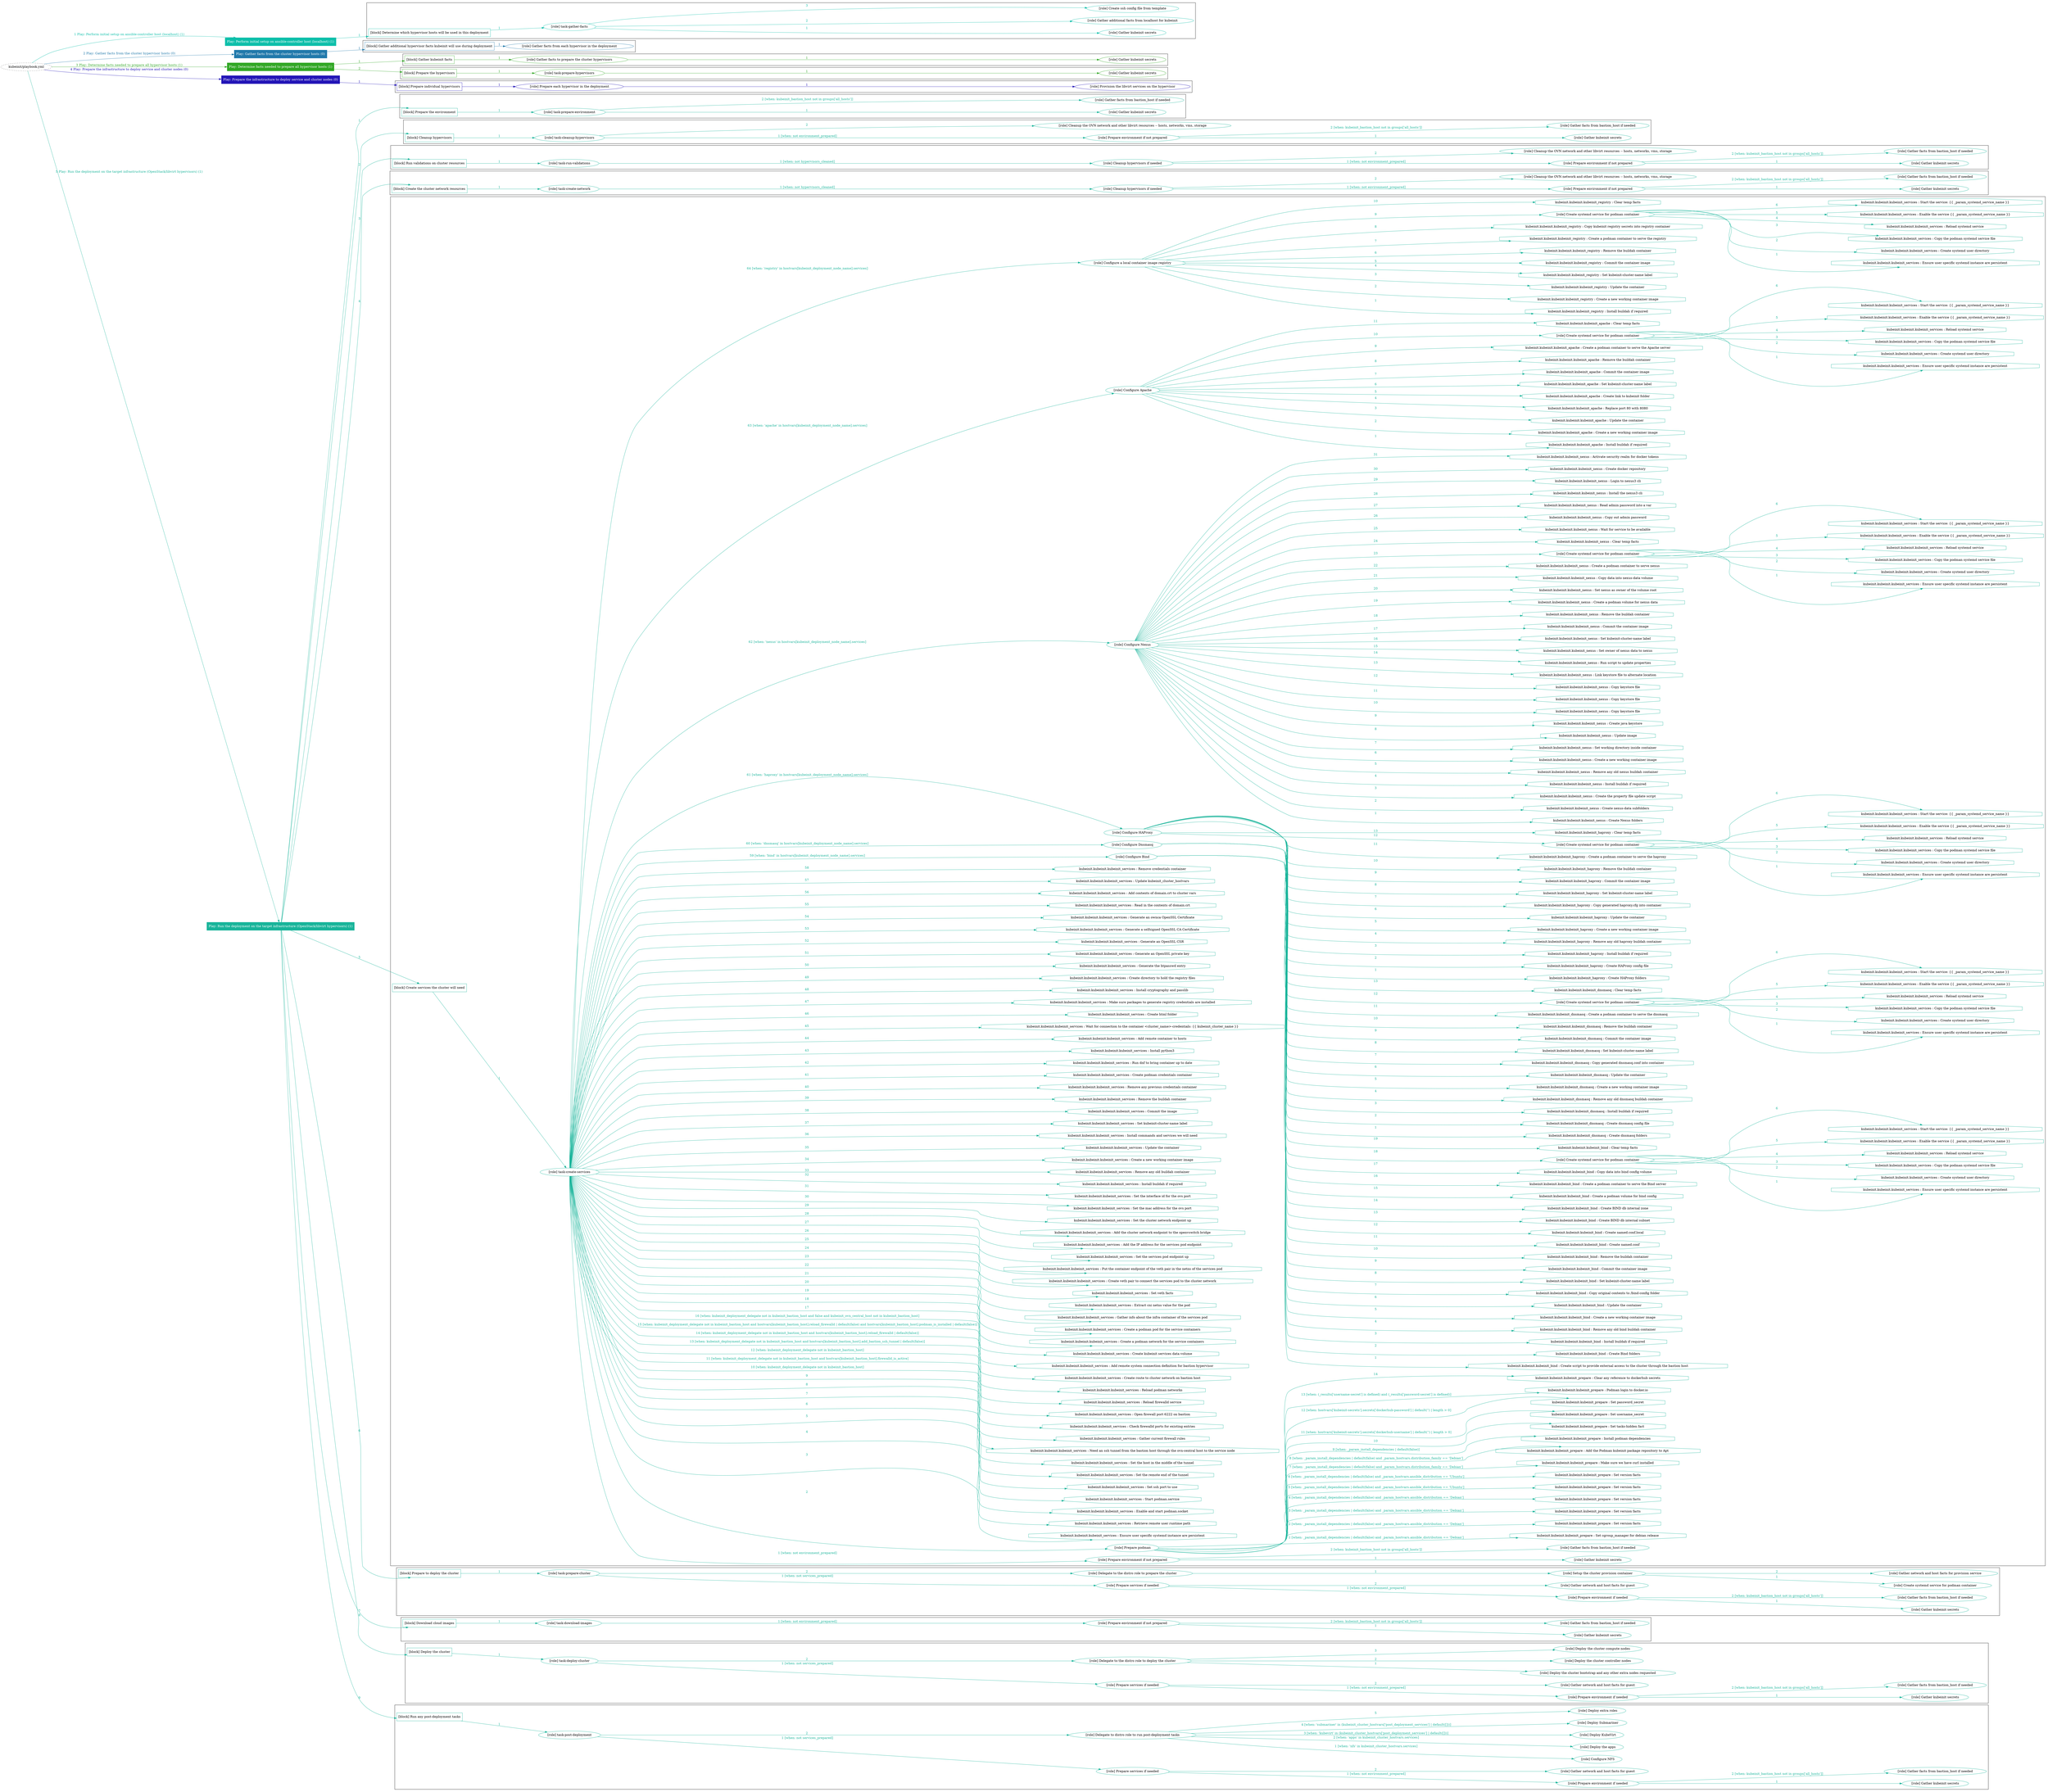 digraph {
	graph [concentrate=true ordering=in rankdir=LR ratio=fill]
	edge [esep=5 sep=10]
	"kubeinit/playbook.yml" [URL="/home/runner/work/kubeinit/kubeinit/kubeinit/playbook.yml" id=playbook_208c1ca9 style=dotted]
	"kubeinit/playbook.yml" -> play_d89c5fdd [label="1 Play: Perform initial setup on ansible-controller host (localhost) (1)" color="#0dbfaa" fontcolor="#0dbfaa" id=edge_play_d89c5fdd labeltooltip="1 Play: Perform initial setup on ansible-controller host (localhost) (1)" tooltip="1 Play: Perform initial setup on ansible-controller host (localhost) (1)"]
	subgraph "Play: Perform initial setup on ansible-controller host (localhost) (1)" {
		play_d89c5fdd [label="Play: Perform initial setup on ansible-controller host (localhost) (1)" URL="/home/runner/work/kubeinit/kubeinit/kubeinit/playbook.yml" color="#0dbfaa" fontcolor="#ffffff" id=play_d89c5fdd shape=box style=filled tooltip=localhost]
		play_d89c5fdd -> block_46d981f1 [label=1 color="#0dbfaa" fontcolor="#0dbfaa" id=edge_block_46d981f1 labeltooltip=1 tooltip=1]
		subgraph cluster_block_46d981f1 {
			block_46d981f1 [label="[block] Determine which hypervisor hosts will be used in this deployment" URL="/home/runner/work/kubeinit/kubeinit/kubeinit/playbook.yml" color="#0dbfaa" id=block_46d981f1 labeltooltip="Determine which hypervisor hosts will be used in this deployment" shape=box tooltip="Determine which hypervisor hosts will be used in this deployment"]
			block_46d981f1 -> role_b44e117f [label="1 " color="#0dbfaa" fontcolor="#0dbfaa" id=edge_role_b44e117f labeltooltip="1 " tooltip="1 "]
			subgraph "task-gather-facts" {
				role_b44e117f [label="[role] task-gather-facts" URL="/home/runner/work/kubeinit/kubeinit/kubeinit/playbook.yml" color="#0dbfaa" id=role_b44e117f tooltip="task-gather-facts"]
				role_b44e117f -> role_9079b455 [label="1 " color="#0dbfaa" fontcolor="#0dbfaa" id=edge_role_9079b455 labeltooltip="1 " tooltip="1 "]
				subgraph "Gather kubeinit secrets" {
					role_9079b455 [label="[role] Gather kubeinit secrets" URL="/home/runner/.ansible/collections/ansible_collections/kubeinit/kubeinit/roles/kubeinit_prepare/tasks/build_hypervisors_group.yml" color="#0dbfaa" id=role_9079b455 tooltip="Gather kubeinit secrets"]
				}
				role_b44e117f -> role_1bb1660d [label="2 " color="#0dbfaa" fontcolor="#0dbfaa" id=edge_role_1bb1660d labeltooltip="2 " tooltip="2 "]
				subgraph "Gather additional facts from localhost for kubeinit" {
					role_1bb1660d [label="[role] Gather additional facts from localhost for kubeinit" URL="/home/runner/.ansible/collections/ansible_collections/kubeinit/kubeinit/roles/kubeinit_prepare/tasks/build_hypervisors_group.yml" color="#0dbfaa" id=role_1bb1660d tooltip="Gather additional facts from localhost for kubeinit"]
				}
				role_b44e117f -> role_a3f5ed12 [label="3 " color="#0dbfaa" fontcolor="#0dbfaa" id=edge_role_a3f5ed12 labeltooltip="3 " tooltip="3 "]
				subgraph "Create ssh config file from template" {
					role_a3f5ed12 [label="[role] Create ssh config file from template" URL="/home/runner/.ansible/collections/ansible_collections/kubeinit/kubeinit/roles/kubeinit_prepare/tasks/build_hypervisors_group.yml" color="#0dbfaa" id=role_a3f5ed12 tooltip="Create ssh config file from template"]
				}
			}
		}
	}
	"kubeinit/playbook.yml" -> play_fe7742f2 [label="2 Play: Gather facts from the cluster hypervisor hosts (0)" color="#2179ab" fontcolor="#2179ab" id=edge_play_fe7742f2 labeltooltip="2 Play: Gather facts from the cluster hypervisor hosts (0)" tooltip="2 Play: Gather facts from the cluster hypervisor hosts (0)"]
	subgraph "Play: Gather facts from the cluster hypervisor hosts (0)" {
		play_fe7742f2 [label="Play: Gather facts from the cluster hypervisor hosts (0)" URL="/home/runner/work/kubeinit/kubeinit/kubeinit/playbook.yml" color="#2179ab" fontcolor="#ffffff" id=play_fe7742f2 shape=box style=filled tooltip="Play: Gather facts from the cluster hypervisor hosts (0)"]
		play_fe7742f2 -> block_f818ed7c [label=1 color="#2179ab" fontcolor="#2179ab" id=edge_block_f818ed7c labeltooltip=1 tooltip=1]
		subgraph cluster_block_f818ed7c {
			block_f818ed7c [label="[block] Gather additional hypervisor facts kubeinit will use during deployment" URL="/home/runner/work/kubeinit/kubeinit/kubeinit/playbook.yml" color="#2179ab" id=block_f818ed7c labeltooltip="Gather additional hypervisor facts kubeinit will use during deployment" shape=box tooltip="Gather additional hypervisor facts kubeinit will use during deployment"]
			block_f818ed7c -> role_ff9daee2 [label="1 " color="#2179ab" fontcolor="#2179ab" id=edge_role_ff9daee2 labeltooltip="1 " tooltip="1 "]
			subgraph "Gather facts from each hypervisor in the deployment" {
				role_ff9daee2 [label="[role] Gather facts from each hypervisor in the deployment" URL="/home/runner/work/kubeinit/kubeinit/kubeinit/playbook.yml" color="#2179ab" id=role_ff9daee2 tooltip="Gather facts from each hypervisor in the deployment"]
			}
		}
	}
	"kubeinit/playbook.yml" -> play_5053d1a6 [label="3 Play: Determine facts needed to prepare all hypervisor hosts (1)" color="#31a725" fontcolor="#31a725" id=edge_play_5053d1a6 labeltooltip="3 Play: Determine facts needed to prepare all hypervisor hosts (1)" tooltip="3 Play: Determine facts needed to prepare all hypervisor hosts (1)"]
	subgraph "Play: Determine facts needed to prepare all hypervisor hosts (1)" {
		play_5053d1a6 [label="Play: Determine facts needed to prepare all hypervisor hosts (1)" URL="/home/runner/work/kubeinit/kubeinit/kubeinit/playbook.yml" color="#31a725" fontcolor="#ffffff" id=play_5053d1a6 shape=box style=filled tooltip=localhost]
		play_5053d1a6 -> block_d54968bc [label=1 color="#31a725" fontcolor="#31a725" id=edge_block_d54968bc labeltooltip=1 tooltip=1]
		subgraph cluster_block_d54968bc {
			block_d54968bc [label="[block] Gather kubeinit facts" URL="/home/runner/work/kubeinit/kubeinit/kubeinit/playbook.yml" color="#31a725" id=block_d54968bc labeltooltip="Gather kubeinit facts" shape=box tooltip="Gather kubeinit facts"]
			block_d54968bc -> role_13f5f0a5 [label="1 " color="#31a725" fontcolor="#31a725" id=edge_role_13f5f0a5 labeltooltip="1 " tooltip="1 "]
			subgraph "Gather facts to prepare the cluster hypervisors" {
				role_13f5f0a5 [label="[role] Gather facts to prepare the cluster hypervisors" URL="/home/runner/work/kubeinit/kubeinit/kubeinit/playbook.yml" color="#31a725" id=role_13f5f0a5 tooltip="Gather facts to prepare the cluster hypervisors"]
				role_13f5f0a5 -> role_4bf5d721 [label="1 " color="#31a725" fontcolor="#31a725" id=edge_role_4bf5d721 labeltooltip="1 " tooltip="1 "]
				subgraph "Gather kubeinit secrets" {
					role_4bf5d721 [label="[role] Gather kubeinit secrets" URL="/home/runner/.ansible/collections/ansible_collections/kubeinit/kubeinit/roles/kubeinit_prepare/tasks/gather_kubeinit_facts.yml" color="#31a725" id=role_4bf5d721 tooltip="Gather kubeinit secrets"]
				}
			}
		}
		play_5053d1a6 -> block_3e37d62f [label=2 color="#31a725" fontcolor="#31a725" id=edge_block_3e37d62f labeltooltip=2 tooltip=2]
		subgraph cluster_block_3e37d62f {
			block_3e37d62f [label="[block] Prepare the hypervisors" URL="/home/runner/work/kubeinit/kubeinit/kubeinit/playbook.yml" color="#31a725" id=block_3e37d62f labeltooltip="Prepare the hypervisors" shape=box tooltip="Prepare the hypervisors"]
			block_3e37d62f -> role_8ee04c77 [label="1 " color="#31a725" fontcolor="#31a725" id=edge_role_8ee04c77 labeltooltip="1 " tooltip="1 "]
			subgraph "task-prepare-hypervisors" {
				role_8ee04c77 [label="[role] task-prepare-hypervisors" URL="/home/runner/work/kubeinit/kubeinit/kubeinit/playbook.yml" color="#31a725" id=role_8ee04c77 tooltip="task-prepare-hypervisors"]
				role_8ee04c77 -> role_508557c5 [label="1 " color="#31a725" fontcolor="#31a725" id=edge_role_508557c5 labeltooltip="1 " tooltip="1 "]
				subgraph "Gather kubeinit secrets" {
					role_508557c5 [label="[role] Gather kubeinit secrets" URL="/home/runner/.ansible/collections/ansible_collections/kubeinit/kubeinit/roles/kubeinit_prepare/tasks/gather_kubeinit_facts.yml" color="#31a725" id=role_508557c5 tooltip="Gather kubeinit secrets"]
				}
			}
		}
	}
	"kubeinit/playbook.yml" -> play_4153ca09 [label="4 Play: Prepare the infrastructure to deploy service and cluster nodes (0)" color="#2315b7" fontcolor="#2315b7" id=edge_play_4153ca09 labeltooltip="4 Play: Prepare the infrastructure to deploy service and cluster nodes (0)" tooltip="4 Play: Prepare the infrastructure to deploy service and cluster nodes (0)"]
	subgraph "Play: Prepare the infrastructure to deploy service and cluster nodes (0)" {
		play_4153ca09 [label="Play: Prepare the infrastructure to deploy service and cluster nodes (0)" URL="/home/runner/work/kubeinit/kubeinit/kubeinit/playbook.yml" color="#2315b7" fontcolor="#ffffff" id=play_4153ca09 shape=box style=filled tooltip="Play: Prepare the infrastructure to deploy service and cluster nodes (0)"]
		play_4153ca09 -> block_441e8771 [label=1 color="#2315b7" fontcolor="#2315b7" id=edge_block_441e8771 labeltooltip=1 tooltip=1]
		subgraph cluster_block_441e8771 {
			block_441e8771 [label="[block] Prepare individual hypervisors" URL="/home/runner/work/kubeinit/kubeinit/kubeinit/playbook.yml" color="#2315b7" id=block_441e8771 labeltooltip="Prepare individual hypervisors" shape=box tooltip="Prepare individual hypervisors"]
			block_441e8771 -> role_cfd07a92 [label="1 " color="#2315b7" fontcolor="#2315b7" id=edge_role_cfd07a92 labeltooltip="1 " tooltip="1 "]
			subgraph "Prepare each hypervisor in the deployment" {
				role_cfd07a92 [label="[role] Prepare each hypervisor in the deployment" URL="/home/runner/work/kubeinit/kubeinit/kubeinit/playbook.yml" color="#2315b7" id=role_cfd07a92 tooltip="Prepare each hypervisor in the deployment"]
				role_cfd07a92 -> role_7f35b5e8 [label="1 " color="#2315b7" fontcolor="#2315b7" id=edge_role_7f35b5e8 labeltooltip="1 " tooltip="1 "]
				subgraph "Provision the libvirt services on the hypervisor" {
					role_7f35b5e8 [label="[role] Provision the libvirt services on the hypervisor" URL="/home/runner/.ansible/collections/ansible_collections/kubeinit/kubeinit/roles/kubeinit_prepare/tasks/prepare_hypervisor.yml" color="#2315b7" id=role_7f35b5e8 tooltip="Provision the libvirt services on the hypervisor"]
				}
			}
		}
	}
	"kubeinit/playbook.yml" -> play_eabd5c05 [label="5 Play: Run the deployment on the target infrastructure (OpenStack/libvirt hypervisors) (1)" color="#18b49a" fontcolor="#18b49a" id=edge_play_eabd5c05 labeltooltip="5 Play: Run the deployment on the target infrastructure (OpenStack/libvirt hypervisors) (1)" tooltip="5 Play: Run the deployment on the target infrastructure (OpenStack/libvirt hypervisors) (1)"]
	subgraph "Play: Run the deployment on the target infrastructure (OpenStack/libvirt hypervisors) (1)" {
		play_eabd5c05 [label="Play: Run the deployment on the target infrastructure (OpenStack/libvirt hypervisors) (1)" URL="/home/runner/work/kubeinit/kubeinit/kubeinit/playbook.yml" color="#18b49a" fontcolor="#ffffff" id=play_eabd5c05 shape=box style=filled tooltip=localhost]
		play_eabd5c05 -> block_ed039d1e [label=1 color="#18b49a" fontcolor="#18b49a" id=edge_block_ed039d1e labeltooltip=1 tooltip=1]
		subgraph cluster_block_ed039d1e {
			block_ed039d1e [label="[block] Prepare the environment" URL="/home/runner/work/kubeinit/kubeinit/kubeinit/playbook.yml" color="#18b49a" id=block_ed039d1e labeltooltip="Prepare the environment" shape=box tooltip="Prepare the environment"]
			block_ed039d1e -> role_e684fcba [label="1 " color="#18b49a" fontcolor="#18b49a" id=edge_role_e684fcba labeltooltip="1 " tooltip="1 "]
			subgraph "task-prepare-environment" {
				role_e684fcba [label="[role] task-prepare-environment" URL="/home/runner/work/kubeinit/kubeinit/kubeinit/playbook.yml" color="#18b49a" id=role_e684fcba tooltip="task-prepare-environment"]
				role_e684fcba -> role_ab4441af [label="1 " color="#18b49a" fontcolor="#18b49a" id=edge_role_ab4441af labeltooltip="1 " tooltip="1 "]
				subgraph "Gather kubeinit secrets" {
					role_ab4441af [label="[role] Gather kubeinit secrets" URL="/home/runner/.ansible/collections/ansible_collections/kubeinit/kubeinit/roles/kubeinit_prepare/tasks/gather_kubeinit_facts.yml" color="#18b49a" id=role_ab4441af tooltip="Gather kubeinit secrets"]
				}
				role_e684fcba -> role_659b6256 [label="2 [when: kubeinit_bastion_host not in groups['all_hosts']]" color="#18b49a" fontcolor="#18b49a" id=edge_role_659b6256 labeltooltip="2 [when: kubeinit_bastion_host not in groups['all_hosts']]" tooltip="2 [when: kubeinit_bastion_host not in groups['all_hosts']]"]
				subgraph "Gather facts from bastion_host if needed" {
					role_659b6256 [label="[role] Gather facts from bastion_host if needed" URL="/home/runner/.ansible/collections/ansible_collections/kubeinit/kubeinit/roles/kubeinit_prepare/tasks/main.yml" color="#18b49a" id=role_659b6256 tooltip="Gather facts from bastion_host if needed"]
				}
			}
		}
		play_eabd5c05 -> block_ef300ae7 [label=2 color="#18b49a" fontcolor="#18b49a" id=edge_block_ef300ae7 labeltooltip=2 tooltip=2]
		subgraph cluster_block_ef300ae7 {
			block_ef300ae7 [label="[block] Cleanup hypervisors" URL="/home/runner/work/kubeinit/kubeinit/kubeinit/playbook.yml" color="#18b49a" id=block_ef300ae7 labeltooltip="Cleanup hypervisors" shape=box tooltip="Cleanup hypervisors"]
			block_ef300ae7 -> role_f7fe92de [label="1 " color="#18b49a" fontcolor="#18b49a" id=edge_role_f7fe92de labeltooltip="1 " tooltip="1 "]
			subgraph "task-cleanup-hypervisors" {
				role_f7fe92de [label="[role] task-cleanup-hypervisors" URL="/home/runner/work/kubeinit/kubeinit/kubeinit/playbook.yml" color="#18b49a" id=role_f7fe92de tooltip="task-cleanup-hypervisors"]
				role_f7fe92de -> role_2877c583 [label="1 [when: not environment_prepared]" color="#18b49a" fontcolor="#18b49a" id=edge_role_2877c583 labeltooltip="1 [when: not environment_prepared]" tooltip="1 [when: not environment_prepared]"]
				subgraph "Prepare environment if not prepared" {
					role_2877c583 [label="[role] Prepare environment if not prepared" URL="/home/runner/.ansible/collections/ansible_collections/kubeinit/kubeinit/roles/kubeinit_libvirt/tasks/cleanup_hypervisors.yml" color="#18b49a" id=role_2877c583 tooltip="Prepare environment if not prepared"]
					role_2877c583 -> role_b944dec5 [label="1 " color="#18b49a" fontcolor="#18b49a" id=edge_role_b944dec5 labeltooltip="1 " tooltip="1 "]
					subgraph "Gather kubeinit secrets" {
						role_b944dec5 [label="[role] Gather kubeinit secrets" URL="/home/runner/.ansible/collections/ansible_collections/kubeinit/kubeinit/roles/kubeinit_prepare/tasks/gather_kubeinit_facts.yml" color="#18b49a" id=role_b944dec5 tooltip="Gather kubeinit secrets"]
					}
					role_2877c583 -> role_aeb6f72d [label="2 [when: kubeinit_bastion_host not in groups['all_hosts']]" color="#18b49a" fontcolor="#18b49a" id=edge_role_aeb6f72d labeltooltip="2 [when: kubeinit_bastion_host not in groups['all_hosts']]" tooltip="2 [when: kubeinit_bastion_host not in groups['all_hosts']]"]
					subgraph "Gather facts from bastion_host if needed" {
						role_aeb6f72d [label="[role] Gather facts from bastion_host if needed" URL="/home/runner/.ansible/collections/ansible_collections/kubeinit/kubeinit/roles/kubeinit_prepare/tasks/main.yml" color="#18b49a" id=role_aeb6f72d tooltip="Gather facts from bastion_host if needed"]
					}
				}
				role_f7fe92de -> role_375e65ca [label="2 " color="#18b49a" fontcolor="#18b49a" id=edge_role_375e65ca labeltooltip="2 " tooltip="2 "]
				subgraph "Cleanup the OVN network and other libvirt resources -- hosts, networks, vms, storage" {
					role_375e65ca [label="[role] Cleanup the OVN network and other libvirt resources -- hosts, networks, vms, storage" URL="/home/runner/.ansible/collections/ansible_collections/kubeinit/kubeinit/roles/kubeinit_libvirt/tasks/cleanup_hypervisors.yml" color="#18b49a" id=role_375e65ca tooltip="Cleanup the OVN network and other libvirt resources -- hosts, networks, vms, storage"]
				}
			}
		}
		play_eabd5c05 -> block_aaeffd60 [label=3 color="#18b49a" fontcolor="#18b49a" id=edge_block_aaeffd60 labeltooltip=3 tooltip=3]
		subgraph cluster_block_aaeffd60 {
			block_aaeffd60 [label="[block] Run validations on cluster resources" URL="/home/runner/work/kubeinit/kubeinit/kubeinit/playbook.yml" color="#18b49a" id=block_aaeffd60 labeltooltip="Run validations on cluster resources" shape=box tooltip="Run validations on cluster resources"]
			block_aaeffd60 -> role_8cf429c0 [label="1 " color="#18b49a" fontcolor="#18b49a" id=edge_role_8cf429c0 labeltooltip="1 " tooltip="1 "]
			subgraph "task-run-validations" {
				role_8cf429c0 [label="[role] task-run-validations" URL="/home/runner/work/kubeinit/kubeinit/kubeinit/playbook.yml" color="#18b49a" id=role_8cf429c0 tooltip="task-run-validations"]
				role_8cf429c0 -> role_fe7aedb3 [label="1 [when: not hypervisors_cleaned]" color="#18b49a" fontcolor="#18b49a" id=edge_role_fe7aedb3 labeltooltip="1 [when: not hypervisors_cleaned]" tooltip="1 [when: not hypervisors_cleaned]"]
				subgraph "Cleanup hypervisors if needed" {
					role_fe7aedb3 [label="[role] Cleanup hypervisors if needed" URL="/home/runner/.ansible/collections/ansible_collections/kubeinit/kubeinit/roles/kubeinit_validations/tasks/main.yml" color="#18b49a" id=role_fe7aedb3 tooltip="Cleanup hypervisors if needed"]
					role_fe7aedb3 -> role_f3ca306f [label="1 [when: not environment_prepared]" color="#18b49a" fontcolor="#18b49a" id=edge_role_f3ca306f labeltooltip="1 [when: not environment_prepared]" tooltip="1 [when: not environment_prepared]"]
					subgraph "Prepare environment if not prepared" {
						role_f3ca306f [label="[role] Prepare environment if not prepared" URL="/home/runner/.ansible/collections/ansible_collections/kubeinit/kubeinit/roles/kubeinit_libvirt/tasks/cleanup_hypervisors.yml" color="#18b49a" id=role_f3ca306f tooltip="Prepare environment if not prepared"]
						role_f3ca306f -> role_16e779d8 [label="1 " color="#18b49a" fontcolor="#18b49a" id=edge_role_16e779d8 labeltooltip="1 " tooltip="1 "]
						subgraph "Gather kubeinit secrets" {
							role_16e779d8 [label="[role] Gather kubeinit secrets" URL="/home/runner/.ansible/collections/ansible_collections/kubeinit/kubeinit/roles/kubeinit_prepare/tasks/gather_kubeinit_facts.yml" color="#18b49a" id=role_16e779d8 tooltip="Gather kubeinit secrets"]
						}
						role_f3ca306f -> role_fc601645 [label="2 [when: kubeinit_bastion_host not in groups['all_hosts']]" color="#18b49a" fontcolor="#18b49a" id=edge_role_fc601645 labeltooltip="2 [when: kubeinit_bastion_host not in groups['all_hosts']]" tooltip="2 [when: kubeinit_bastion_host not in groups['all_hosts']]"]
						subgraph "Gather facts from bastion_host if needed" {
							role_fc601645 [label="[role] Gather facts from bastion_host if needed" URL="/home/runner/.ansible/collections/ansible_collections/kubeinit/kubeinit/roles/kubeinit_prepare/tasks/main.yml" color="#18b49a" id=role_fc601645 tooltip="Gather facts from bastion_host if needed"]
						}
					}
					role_fe7aedb3 -> role_4747ec9b [label="2 " color="#18b49a" fontcolor="#18b49a" id=edge_role_4747ec9b labeltooltip="2 " tooltip="2 "]
					subgraph "Cleanup the OVN network and other libvirt resources -- hosts, networks, vms, storage" {
						role_4747ec9b [label="[role] Cleanup the OVN network and other libvirt resources -- hosts, networks, vms, storage" URL="/home/runner/.ansible/collections/ansible_collections/kubeinit/kubeinit/roles/kubeinit_libvirt/tasks/cleanup_hypervisors.yml" color="#18b49a" id=role_4747ec9b tooltip="Cleanup the OVN network and other libvirt resources -- hosts, networks, vms, storage"]
					}
				}
			}
		}
		play_eabd5c05 -> block_b5817dad [label=4 color="#18b49a" fontcolor="#18b49a" id=edge_block_b5817dad labeltooltip=4 tooltip=4]
		subgraph cluster_block_b5817dad {
			block_b5817dad [label="[block] Create the cluster network resources" URL="/home/runner/work/kubeinit/kubeinit/kubeinit/playbook.yml" color="#18b49a" id=block_b5817dad labeltooltip="Create the cluster network resources" shape=box tooltip="Create the cluster network resources"]
			block_b5817dad -> role_951d850a [label="1 " color="#18b49a" fontcolor="#18b49a" id=edge_role_951d850a labeltooltip="1 " tooltip="1 "]
			subgraph "task-create-network" {
				role_951d850a [label="[role] task-create-network" URL="/home/runner/work/kubeinit/kubeinit/kubeinit/playbook.yml" color="#18b49a" id=role_951d850a tooltip="task-create-network"]
				role_951d850a -> role_b8cb3364 [label="1 [when: not hypervisors_cleaned]" color="#18b49a" fontcolor="#18b49a" id=edge_role_b8cb3364 labeltooltip="1 [when: not hypervisors_cleaned]" tooltip="1 [when: not hypervisors_cleaned]"]
				subgraph "Cleanup hypervisors if needed" {
					role_b8cb3364 [label="[role] Cleanup hypervisors if needed" URL="/home/runner/.ansible/collections/ansible_collections/kubeinit/kubeinit/roles/kubeinit_libvirt/tasks/create_network.yml" color="#18b49a" id=role_b8cb3364 tooltip="Cleanup hypervisors if needed"]
					role_b8cb3364 -> role_d03f5c9c [label="1 [when: not environment_prepared]" color="#18b49a" fontcolor="#18b49a" id=edge_role_d03f5c9c labeltooltip="1 [when: not environment_prepared]" tooltip="1 [when: not environment_prepared]"]
					subgraph "Prepare environment if not prepared" {
						role_d03f5c9c [label="[role] Prepare environment if not prepared" URL="/home/runner/.ansible/collections/ansible_collections/kubeinit/kubeinit/roles/kubeinit_libvirt/tasks/cleanup_hypervisors.yml" color="#18b49a" id=role_d03f5c9c tooltip="Prepare environment if not prepared"]
						role_d03f5c9c -> role_11a95136 [label="1 " color="#18b49a" fontcolor="#18b49a" id=edge_role_11a95136 labeltooltip="1 " tooltip="1 "]
						subgraph "Gather kubeinit secrets" {
							role_11a95136 [label="[role] Gather kubeinit secrets" URL="/home/runner/.ansible/collections/ansible_collections/kubeinit/kubeinit/roles/kubeinit_prepare/tasks/gather_kubeinit_facts.yml" color="#18b49a" id=role_11a95136 tooltip="Gather kubeinit secrets"]
						}
						role_d03f5c9c -> role_05f56d73 [label="2 [when: kubeinit_bastion_host not in groups['all_hosts']]" color="#18b49a" fontcolor="#18b49a" id=edge_role_05f56d73 labeltooltip="2 [when: kubeinit_bastion_host not in groups['all_hosts']]" tooltip="2 [when: kubeinit_bastion_host not in groups['all_hosts']]"]
						subgraph "Gather facts from bastion_host if needed" {
							role_05f56d73 [label="[role] Gather facts from bastion_host if needed" URL="/home/runner/.ansible/collections/ansible_collections/kubeinit/kubeinit/roles/kubeinit_prepare/tasks/main.yml" color="#18b49a" id=role_05f56d73 tooltip="Gather facts from bastion_host if needed"]
						}
					}
					role_b8cb3364 -> role_b908ab27 [label="2 " color="#18b49a" fontcolor="#18b49a" id=edge_role_b908ab27 labeltooltip="2 " tooltip="2 "]
					subgraph "Cleanup the OVN network and other libvirt resources -- hosts, networks, vms, storage" {
						role_b908ab27 [label="[role] Cleanup the OVN network and other libvirt resources -- hosts, networks, vms, storage" URL="/home/runner/.ansible/collections/ansible_collections/kubeinit/kubeinit/roles/kubeinit_libvirt/tasks/cleanup_hypervisors.yml" color="#18b49a" id=role_b908ab27 tooltip="Cleanup the OVN network and other libvirt resources -- hosts, networks, vms, storage"]
					}
				}
			}
		}
		play_eabd5c05 -> block_69637141 [label=5 color="#18b49a" fontcolor="#18b49a" id=edge_block_69637141 labeltooltip=5 tooltip=5]
		subgraph cluster_block_69637141 {
			block_69637141 [label="[block] Create services the cluster will need" URL="/home/runner/work/kubeinit/kubeinit/kubeinit/playbook.yml" color="#18b49a" id=block_69637141 labeltooltip="Create services the cluster will need" shape=box tooltip="Create services the cluster will need"]
			block_69637141 -> role_5edd44e6 [label="1 " color="#18b49a" fontcolor="#18b49a" id=edge_role_5edd44e6 labeltooltip="1 " tooltip="1 "]
			subgraph "task-create-services" {
				role_5edd44e6 [label="[role] task-create-services" URL="/home/runner/work/kubeinit/kubeinit/kubeinit/playbook.yml" color="#18b49a" id=role_5edd44e6 tooltip="task-create-services"]
				role_5edd44e6 -> role_b3e33c46 [label="1 [when: not environment_prepared]" color="#18b49a" fontcolor="#18b49a" id=edge_role_b3e33c46 labeltooltip="1 [when: not environment_prepared]" tooltip="1 [when: not environment_prepared]"]
				subgraph "Prepare environment if not prepared" {
					role_b3e33c46 [label="[role] Prepare environment if not prepared" URL="/home/runner/.ansible/collections/ansible_collections/kubeinit/kubeinit/roles/kubeinit_services/tasks/main.yml" color="#18b49a" id=role_b3e33c46 tooltip="Prepare environment if not prepared"]
					role_b3e33c46 -> role_f0d85af7 [label="1 " color="#18b49a" fontcolor="#18b49a" id=edge_role_f0d85af7 labeltooltip="1 " tooltip="1 "]
					subgraph "Gather kubeinit secrets" {
						role_f0d85af7 [label="[role] Gather kubeinit secrets" URL="/home/runner/.ansible/collections/ansible_collections/kubeinit/kubeinit/roles/kubeinit_prepare/tasks/gather_kubeinit_facts.yml" color="#18b49a" id=role_f0d85af7 tooltip="Gather kubeinit secrets"]
					}
					role_b3e33c46 -> role_5ae823af [label="2 [when: kubeinit_bastion_host not in groups['all_hosts']]" color="#18b49a" fontcolor="#18b49a" id=edge_role_5ae823af labeltooltip="2 [when: kubeinit_bastion_host not in groups['all_hosts']]" tooltip="2 [when: kubeinit_bastion_host not in groups['all_hosts']]"]
					subgraph "Gather facts from bastion_host if needed" {
						role_5ae823af [label="[role] Gather facts from bastion_host if needed" URL="/home/runner/.ansible/collections/ansible_collections/kubeinit/kubeinit/roles/kubeinit_prepare/tasks/main.yml" color="#18b49a" id=role_5ae823af tooltip="Gather facts from bastion_host if needed"]
					}
				}
				role_5edd44e6 -> role_4e28ec0b [label="2 " color="#18b49a" fontcolor="#18b49a" id=edge_role_4e28ec0b labeltooltip="2 " tooltip="2 "]
				subgraph "Prepare podman" {
					role_4e28ec0b [label="[role] Prepare podman" URL="/home/runner/.ansible/collections/ansible_collections/kubeinit/kubeinit/roles/kubeinit_services/tasks/00_create_service_pod.yml" color="#18b49a" id=role_4e28ec0b tooltip="Prepare podman"]
					task_1583fc10 [label="kubeinit.kubeinit.kubeinit_prepare : Set cgroup_manager for debian release" URL="/home/runner/.ansible/collections/ansible_collections/kubeinit/kubeinit/roles/kubeinit_prepare/tasks/prepare_podman.yml" color="#18b49a" id=task_1583fc10 shape=octagon tooltip="kubeinit.kubeinit.kubeinit_prepare : Set cgroup_manager for debian release"]
					role_4e28ec0b -> task_1583fc10 [label="1 [when: _param_install_dependencies | default(false) and _param_hostvars.ansible_distribution == 'Debian']" color="#18b49a" fontcolor="#18b49a" id=edge_task_1583fc10 labeltooltip="1 [when: _param_install_dependencies | default(false) and _param_hostvars.ansible_distribution == 'Debian']" tooltip="1 [when: _param_install_dependencies | default(false) and _param_hostvars.ansible_distribution == 'Debian']"]
					task_6ac1b722 [label="kubeinit.kubeinit.kubeinit_prepare : Set version facts" URL="/home/runner/.ansible/collections/ansible_collections/kubeinit/kubeinit/roles/kubeinit_prepare/tasks/prepare_podman.yml" color="#18b49a" id=task_6ac1b722 shape=octagon tooltip="kubeinit.kubeinit.kubeinit_prepare : Set version facts"]
					role_4e28ec0b -> task_6ac1b722 [label="2 [when: _param_install_dependencies | default(false) and _param_hostvars.ansible_distribution == 'Debian']" color="#18b49a" fontcolor="#18b49a" id=edge_task_6ac1b722 labeltooltip="2 [when: _param_install_dependencies | default(false) and _param_hostvars.ansible_distribution == 'Debian']" tooltip="2 [when: _param_install_dependencies | default(false) and _param_hostvars.ansible_distribution == 'Debian']"]
					task_48767ecc [label="kubeinit.kubeinit.kubeinit_prepare : Set version facts" URL="/home/runner/.ansible/collections/ansible_collections/kubeinit/kubeinit/roles/kubeinit_prepare/tasks/prepare_podman.yml" color="#18b49a" id=task_48767ecc shape=octagon tooltip="kubeinit.kubeinit.kubeinit_prepare : Set version facts"]
					role_4e28ec0b -> task_48767ecc [label="3 [when: _param_install_dependencies | default(false) and _param_hostvars.ansible_distribution == 'Debian']" color="#18b49a" fontcolor="#18b49a" id=edge_task_48767ecc labeltooltip="3 [when: _param_install_dependencies | default(false) and _param_hostvars.ansible_distribution == 'Debian']" tooltip="3 [when: _param_install_dependencies | default(false) and _param_hostvars.ansible_distribution == 'Debian']"]
					task_d0c6966e [label="kubeinit.kubeinit.kubeinit_prepare : Set version facts" URL="/home/runner/.ansible/collections/ansible_collections/kubeinit/kubeinit/roles/kubeinit_prepare/tasks/prepare_podman.yml" color="#18b49a" id=task_d0c6966e shape=octagon tooltip="kubeinit.kubeinit.kubeinit_prepare : Set version facts"]
					role_4e28ec0b -> task_d0c6966e [label="4 [when: _param_install_dependencies | default(false) and _param_hostvars.ansible_distribution == 'Debian']" color="#18b49a" fontcolor="#18b49a" id=edge_task_d0c6966e labeltooltip="4 [when: _param_install_dependencies | default(false) and _param_hostvars.ansible_distribution == 'Debian']" tooltip="4 [when: _param_install_dependencies | default(false) and _param_hostvars.ansible_distribution == 'Debian']"]
					task_0ffaa8cb [label="kubeinit.kubeinit.kubeinit_prepare : Set version facts" URL="/home/runner/.ansible/collections/ansible_collections/kubeinit/kubeinit/roles/kubeinit_prepare/tasks/prepare_podman.yml" color="#18b49a" id=task_0ffaa8cb shape=octagon tooltip="kubeinit.kubeinit.kubeinit_prepare : Set version facts"]
					role_4e28ec0b -> task_0ffaa8cb [label="5 [when: _param_install_dependencies | default(false) and _param_hostvars.ansible_distribution == 'Ubuntu']" color="#18b49a" fontcolor="#18b49a" id=edge_task_0ffaa8cb labeltooltip="5 [when: _param_install_dependencies | default(false) and _param_hostvars.ansible_distribution == 'Ubuntu']" tooltip="5 [when: _param_install_dependencies | default(false) and _param_hostvars.ansible_distribution == 'Ubuntu']"]
					task_99b7d85a [label="kubeinit.kubeinit.kubeinit_prepare : Set version facts" URL="/home/runner/.ansible/collections/ansible_collections/kubeinit/kubeinit/roles/kubeinit_prepare/tasks/prepare_podman.yml" color="#18b49a" id=task_99b7d85a shape=octagon tooltip="kubeinit.kubeinit.kubeinit_prepare : Set version facts"]
					role_4e28ec0b -> task_99b7d85a [label="6 [when: _param_install_dependencies | default(false) and _param_hostvars.ansible_distribution == 'Ubuntu']" color="#18b49a" fontcolor="#18b49a" id=edge_task_99b7d85a labeltooltip="6 [when: _param_install_dependencies | default(false) and _param_hostvars.ansible_distribution == 'Ubuntu']" tooltip="6 [when: _param_install_dependencies | default(false) and _param_hostvars.ansible_distribution == 'Ubuntu']"]
					task_ff946672 [label="kubeinit.kubeinit.kubeinit_prepare : Make sure we have curl installed" URL="/home/runner/.ansible/collections/ansible_collections/kubeinit/kubeinit/roles/kubeinit_prepare/tasks/prepare_podman.yml" color="#18b49a" id=task_ff946672 shape=octagon tooltip="kubeinit.kubeinit.kubeinit_prepare : Make sure we have curl installed"]
					role_4e28ec0b -> task_ff946672 [label="7 [when: _param_install_dependencies | default(false) and _param_hostvars.distribution_family == 'Debian']" color="#18b49a" fontcolor="#18b49a" id=edge_task_ff946672 labeltooltip="7 [when: _param_install_dependencies | default(false) and _param_hostvars.distribution_family == 'Debian']" tooltip="7 [when: _param_install_dependencies | default(false) and _param_hostvars.distribution_family == 'Debian']"]
					task_49023d83 [label="kubeinit.kubeinit.kubeinit_prepare : Add the Podman kubeinit package repository to Apt" URL="/home/runner/.ansible/collections/ansible_collections/kubeinit/kubeinit/roles/kubeinit_prepare/tasks/prepare_podman.yml" color="#18b49a" id=task_49023d83 shape=octagon tooltip="kubeinit.kubeinit.kubeinit_prepare : Add the Podman kubeinit package repository to Apt"]
					role_4e28ec0b -> task_49023d83 [label="8 [when: _param_install_dependencies | default(false) and _param_hostvars.distribution_family == 'Debian']" color="#18b49a" fontcolor="#18b49a" id=edge_task_49023d83 labeltooltip="8 [when: _param_install_dependencies | default(false) and _param_hostvars.distribution_family == 'Debian']" tooltip="8 [when: _param_install_dependencies | default(false) and _param_hostvars.distribution_family == 'Debian']"]
					task_d125e695 [label="kubeinit.kubeinit.kubeinit_prepare : Install podman dependencies" URL="/home/runner/.ansible/collections/ansible_collections/kubeinit/kubeinit/roles/kubeinit_prepare/tasks/prepare_podman.yml" color="#18b49a" id=task_d125e695 shape=octagon tooltip="kubeinit.kubeinit.kubeinit_prepare : Install podman dependencies"]
					role_4e28ec0b -> task_d125e695 [label="9 [when: _param_install_dependencies | default(false)]" color="#18b49a" fontcolor="#18b49a" id=edge_task_d125e695 labeltooltip="9 [when: _param_install_dependencies | default(false)]" tooltip="9 [when: _param_install_dependencies | default(false)]"]
					task_beffba3d [label="kubeinit.kubeinit.kubeinit_prepare : Set tasks-hidden fact" URL="/home/runner/.ansible/collections/ansible_collections/kubeinit/kubeinit/roles/kubeinit_prepare/tasks/prepare_podman.yml" color="#18b49a" id=task_beffba3d shape=octagon tooltip="kubeinit.kubeinit.kubeinit_prepare : Set tasks-hidden fact"]
					role_4e28ec0b -> task_beffba3d [label="10 " color="#18b49a" fontcolor="#18b49a" id=edge_task_beffba3d labeltooltip="10 " tooltip="10 "]
					task_3865d31b [label="kubeinit.kubeinit.kubeinit_prepare : Set username_secret" URL="/home/runner/.ansible/collections/ansible_collections/kubeinit/kubeinit/roles/kubeinit_prepare/tasks/prepare_podman.yml" color="#18b49a" id=task_3865d31b shape=octagon tooltip="kubeinit.kubeinit.kubeinit_prepare : Set username_secret"]
					role_4e28ec0b -> task_3865d31b [label="11 [when: hostvars['kubeinit-secrets'].secrets['dockerhub-username'] | default('') | length > 0]" color="#18b49a" fontcolor="#18b49a" id=edge_task_3865d31b labeltooltip="11 [when: hostvars['kubeinit-secrets'].secrets['dockerhub-username'] | default('') | length > 0]" tooltip="11 [when: hostvars['kubeinit-secrets'].secrets['dockerhub-username'] | default('') | length > 0]"]
					task_97c7c5cb [label="kubeinit.kubeinit.kubeinit_prepare : Set password_secret" URL="/home/runner/.ansible/collections/ansible_collections/kubeinit/kubeinit/roles/kubeinit_prepare/tasks/prepare_podman.yml" color="#18b49a" id=task_97c7c5cb shape=octagon tooltip="kubeinit.kubeinit.kubeinit_prepare : Set password_secret"]
					role_4e28ec0b -> task_97c7c5cb [label="12 [when: hostvars['kubeinit-secrets'].secrets['dockerhub-password'] | default('') | length > 0]" color="#18b49a" fontcolor="#18b49a" id=edge_task_97c7c5cb labeltooltip="12 [when: hostvars['kubeinit-secrets'].secrets['dockerhub-password'] | default('') | length > 0]" tooltip="12 [when: hostvars['kubeinit-secrets'].secrets['dockerhub-password'] | default('') | length > 0]"]
					task_42de4b92 [label="kubeinit.kubeinit.kubeinit_prepare : Podman login to docker.io" URL="/home/runner/.ansible/collections/ansible_collections/kubeinit/kubeinit/roles/kubeinit_prepare/tasks/prepare_podman.yml" color="#18b49a" id=task_42de4b92 shape=octagon tooltip="kubeinit.kubeinit.kubeinit_prepare : Podman login to docker.io"]
					role_4e28ec0b -> task_42de4b92 [label="13 [when: (_results['username-secret'] is defined) and (_results['password-secret'] is defined)]" color="#18b49a" fontcolor="#18b49a" id=edge_task_42de4b92 labeltooltip="13 [when: (_results['username-secret'] is defined) and (_results['password-secret'] is defined)]" tooltip="13 [when: (_results['username-secret'] is defined) and (_results['password-secret'] is defined)]"]
					task_a4193864 [label="kubeinit.kubeinit.kubeinit_prepare : Clear any reference to dockerhub secrets" URL="/home/runner/.ansible/collections/ansible_collections/kubeinit/kubeinit/roles/kubeinit_prepare/tasks/prepare_podman.yml" color="#18b49a" id=task_a4193864 shape=octagon tooltip="kubeinit.kubeinit.kubeinit_prepare : Clear any reference to dockerhub secrets"]
					role_4e28ec0b -> task_a4193864 [label="14 " color="#18b49a" fontcolor="#18b49a" id=edge_task_a4193864 labeltooltip="14 " tooltip="14 "]
				}
				task_1b4bfecd [label="kubeinit.kubeinit.kubeinit_services : Ensure user specific systemd instance are persistent" URL="/home/runner/.ansible/collections/ansible_collections/kubeinit/kubeinit/roles/kubeinit_services/tasks/00_create_service_pod.yml" color="#18b49a" id=task_1b4bfecd shape=octagon tooltip="kubeinit.kubeinit.kubeinit_services : Ensure user specific systemd instance are persistent"]
				role_5edd44e6 -> task_1b4bfecd [label="3 " color="#18b49a" fontcolor="#18b49a" id=edge_task_1b4bfecd labeltooltip="3 " tooltip="3 "]
				task_f12df862 [label="kubeinit.kubeinit.kubeinit_services : Retrieve remote user runtime path" URL="/home/runner/.ansible/collections/ansible_collections/kubeinit/kubeinit/roles/kubeinit_services/tasks/00_create_service_pod.yml" color="#18b49a" id=task_f12df862 shape=octagon tooltip="kubeinit.kubeinit.kubeinit_services : Retrieve remote user runtime path"]
				role_5edd44e6 -> task_f12df862 [label="4 " color="#18b49a" fontcolor="#18b49a" id=edge_task_f12df862 labeltooltip="4 " tooltip="4 "]
				task_7e7efc16 [label="kubeinit.kubeinit.kubeinit_services : Enable and start podman.socket" URL="/home/runner/.ansible/collections/ansible_collections/kubeinit/kubeinit/roles/kubeinit_services/tasks/00_create_service_pod.yml" color="#18b49a" id=task_7e7efc16 shape=octagon tooltip="kubeinit.kubeinit.kubeinit_services : Enable and start podman.socket"]
				role_5edd44e6 -> task_7e7efc16 [label="5 " color="#18b49a" fontcolor="#18b49a" id=edge_task_7e7efc16 labeltooltip="5 " tooltip="5 "]
				task_189f0a0c [label="kubeinit.kubeinit.kubeinit_services : Start podman.service" URL="/home/runner/.ansible/collections/ansible_collections/kubeinit/kubeinit/roles/kubeinit_services/tasks/00_create_service_pod.yml" color="#18b49a" id=task_189f0a0c shape=octagon tooltip="kubeinit.kubeinit.kubeinit_services : Start podman.service"]
				role_5edd44e6 -> task_189f0a0c [label="6 " color="#18b49a" fontcolor="#18b49a" id=edge_task_189f0a0c labeltooltip="6 " tooltip="6 "]
				task_2f1fd2cb [label="kubeinit.kubeinit.kubeinit_services : Set ssh port to use" URL="/home/runner/.ansible/collections/ansible_collections/kubeinit/kubeinit/roles/kubeinit_services/tasks/00_create_service_pod.yml" color="#18b49a" id=task_2f1fd2cb shape=octagon tooltip="kubeinit.kubeinit.kubeinit_services : Set ssh port to use"]
				role_5edd44e6 -> task_2f1fd2cb [label="7 " color="#18b49a" fontcolor="#18b49a" id=edge_task_2f1fd2cb labeltooltip="7 " tooltip="7 "]
				task_6c1c6f0b [label="kubeinit.kubeinit.kubeinit_services : Set the remote end of the tunnel" URL="/home/runner/.ansible/collections/ansible_collections/kubeinit/kubeinit/roles/kubeinit_services/tasks/00_create_service_pod.yml" color="#18b49a" id=task_6c1c6f0b shape=octagon tooltip="kubeinit.kubeinit.kubeinit_services : Set the remote end of the tunnel"]
				role_5edd44e6 -> task_6c1c6f0b [label="8 " color="#18b49a" fontcolor="#18b49a" id=edge_task_6c1c6f0b labeltooltip="8 " tooltip="8 "]
				task_7d4ca9c9 [label="kubeinit.kubeinit.kubeinit_services : Set the host in the middle of the tunnel" URL="/home/runner/.ansible/collections/ansible_collections/kubeinit/kubeinit/roles/kubeinit_services/tasks/00_create_service_pod.yml" color="#18b49a" id=task_7d4ca9c9 shape=octagon tooltip="kubeinit.kubeinit.kubeinit_services : Set the host in the middle of the tunnel"]
				role_5edd44e6 -> task_7d4ca9c9 [label="9 " color="#18b49a" fontcolor="#18b49a" id=edge_task_7d4ca9c9 labeltooltip="9 " tooltip="9 "]
				task_b661e857 [label="kubeinit.kubeinit.kubeinit_services : Need an ssh tunnel from the bastion host through the ovn-central host to the service node" URL="/home/runner/.ansible/collections/ansible_collections/kubeinit/kubeinit/roles/kubeinit_services/tasks/00_create_service_pod.yml" color="#18b49a" id=task_b661e857 shape=octagon tooltip="kubeinit.kubeinit.kubeinit_services : Need an ssh tunnel from the bastion host through the ovn-central host to the service node"]
				role_5edd44e6 -> task_b661e857 [label="10 [when: kubeinit_deployment_delegate not in kubeinit_bastion_host]" color="#18b49a" fontcolor="#18b49a" id=edge_task_b661e857 labeltooltip="10 [when: kubeinit_deployment_delegate not in kubeinit_bastion_host]" tooltip="10 [when: kubeinit_deployment_delegate not in kubeinit_bastion_host]"]
				task_19693558 [label="kubeinit.kubeinit.kubeinit_services : Gather current firewall rules" URL="/home/runner/.ansible/collections/ansible_collections/kubeinit/kubeinit/roles/kubeinit_services/tasks/00_create_service_pod.yml" color="#18b49a" id=task_19693558 shape=octagon tooltip="kubeinit.kubeinit.kubeinit_services : Gather current firewall rules"]
				role_5edd44e6 -> task_19693558 [label="11 [when: kubeinit_deployment_delegate not in kubeinit_bastion_host and hostvars[kubeinit_bastion_host].firewalld_is_active]" color="#18b49a" fontcolor="#18b49a" id=edge_task_19693558 labeltooltip="11 [when: kubeinit_deployment_delegate not in kubeinit_bastion_host and hostvars[kubeinit_bastion_host].firewalld_is_active]" tooltip="11 [when: kubeinit_deployment_delegate not in kubeinit_bastion_host and hostvars[kubeinit_bastion_host].firewalld_is_active]"]
				task_8630dfeb [label="kubeinit.kubeinit.kubeinit_services : Check firewalld ports for existing entries" URL="/home/runner/.ansible/collections/ansible_collections/kubeinit/kubeinit/roles/kubeinit_services/tasks/00_create_service_pod.yml" color="#18b49a" id=task_8630dfeb shape=octagon tooltip="kubeinit.kubeinit.kubeinit_services : Check firewalld ports for existing entries"]
				role_5edd44e6 -> task_8630dfeb [label="12 [when: kubeinit_deployment_delegate not in kubeinit_bastion_host]" color="#18b49a" fontcolor="#18b49a" id=edge_task_8630dfeb labeltooltip="12 [when: kubeinit_deployment_delegate not in kubeinit_bastion_host]" tooltip="12 [when: kubeinit_deployment_delegate not in kubeinit_bastion_host]"]
				task_929a8293 [label="kubeinit.kubeinit.kubeinit_services : Open firewall port 6222 on bastion" URL="/home/runner/.ansible/collections/ansible_collections/kubeinit/kubeinit/roles/kubeinit_services/tasks/00_create_service_pod.yml" color="#18b49a" id=task_929a8293 shape=octagon tooltip="kubeinit.kubeinit.kubeinit_services : Open firewall port 6222 on bastion"]
				role_5edd44e6 -> task_929a8293 [label="13 [when: kubeinit_deployment_delegate not in kubeinit_bastion_host and hostvars[kubeinit_bastion_host].add_bastion_ssh_tunnel | default(false)]" color="#18b49a" fontcolor="#18b49a" id=edge_task_929a8293 labeltooltip="13 [when: kubeinit_deployment_delegate not in kubeinit_bastion_host and hostvars[kubeinit_bastion_host].add_bastion_ssh_tunnel | default(false)]" tooltip="13 [when: kubeinit_deployment_delegate not in kubeinit_bastion_host and hostvars[kubeinit_bastion_host].add_bastion_ssh_tunnel | default(false)]"]
				task_2f274280 [label="kubeinit.kubeinit.kubeinit_services : Reload firewalld service" URL="/home/runner/.ansible/collections/ansible_collections/kubeinit/kubeinit/roles/kubeinit_services/tasks/00_create_service_pod.yml" color="#18b49a" id=task_2f274280 shape=octagon tooltip="kubeinit.kubeinit.kubeinit_services : Reload firewalld service"]
				role_5edd44e6 -> task_2f274280 [label="14 [when: kubeinit_deployment_delegate not in kubeinit_bastion_host and hostvars[kubeinit_bastion_host].reload_firewalld | default(false)]" color="#18b49a" fontcolor="#18b49a" id=edge_task_2f274280 labeltooltip="14 [when: kubeinit_deployment_delegate not in kubeinit_bastion_host and hostvars[kubeinit_bastion_host].reload_firewalld | default(false)]" tooltip="14 [when: kubeinit_deployment_delegate not in kubeinit_bastion_host and hostvars[kubeinit_bastion_host].reload_firewalld | default(false)]"]
				task_6e244317 [label="kubeinit.kubeinit.kubeinit_services : Reload podman networks" URL="/home/runner/.ansible/collections/ansible_collections/kubeinit/kubeinit/roles/kubeinit_services/tasks/00_create_service_pod.yml" color="#18b49a" id=task_6e244317 shape=octagon tooltip="kubeinit.kubeinit.kubeinit_services : Reload podman networks"]
				role_5edd44e6 -> task_6e244317 [label="15 [when: kubeinit_deployment_delegate not in kubeinit_bastion_host and hostvars[kubeinit_bastion_host].reload_firewalld | default(false) and hostvars[kubeinit_bastion_host].podman_is_installed | default(false)]" color="#18b49a" fontcolor="#18b49a" id=edge_task_6e244317 labeltooltip="15 [when: kubeinit_deployment_delegate not in kubeinit_bastion_host and hostvars[kubeinit_bastion_host].reload_firewalld | default(false) and hostvars[kubeinit_bastion_host].podman_is_installed | default(false)]" tooltip="15 [when: kubeinit_deployment_delegate not in kubeinit_bastion_host and hostvars[kubeinit_bastion_host].reload_firewalld | default(false) and hostvars[kubeinit_bastion_host].podman_is_installed | default(false)]"]
				task_35e26dc3 [label="kubeinit.kubeinit.kubeinit_services : Create route to cluster network on bastion host" URL="/home/runner/.ansible/collections/ansible_collections/kubeinit/kubeinit/roles/kubeinit_services/tasks/00_create_service_pod.yml" color="#18b49a" id=task_35e26dc3 shape=octagon tooltip="kubeinit.kubeinit.kubeinit_services : Create route to cluster network on bastion host"]
				role_5edd44e6 -> task_35e26dc3 [label="16 [when: kubeinit_deployment_delegate not in kubeinit_bastion_host and false and kubeinit_ovn_central_host not in kubeinit_bastion_host]" color="#18b49a" fontcolor="#18b49a" id=edge_task_35e26dc3 labeltooltip="16 [when: kubeinit_deployment_delegate not in kubeinit_bastion_host and false and kubeinit_ovn_central_host not in kubeinit_bastion_host]" tooltip="16 [when: kubeinit_deployment_delegate not in kubeinit_bastion_host and false and kubeinit_ovn_central_host not in kubeinit_bastion_host]"]
				task_b25c1e7b [label="kubeinit.kubeinit.kubeinit_services : Add remote system connection definition for bastion hypervisor" URL="/home/runner/.ansible/collections/ansible_collections/kubeinit/kubeinit/roles/kubeinit_services/tasks/00_create_service_pod.yml" color="#18b49a" id=task_b25c1e7b shape=octagon tooltip="kubeinit.kubeinit.kubeinit_services : Add remote system connection definition for bastion hypervisor"]
				role_5edd44e6 -> task_b25c1e7b [label="17 " color="#18b49a" fontcolor="#18b49a" id=edge_task_b25c1e7b labeltooltip="17 " tooltip="17 "]
				task_21dc40b5 [label="kubeinit.kubeinit.kubeinit_services : Create kubeinit services data volume" URL="/home/runner/.ansible/collections/ansible_collections/kubeinit/kubeinit/roles/kubeinit_services/tasks/00_create_service_pod.yml" color="#18b49a" id=task_21dc40b5 shape=octagon tooltip="kubeinit.kubeinit.kubeinit_services : Create kubeinit services data volume"]
				role_5edd44e6 -> task_21dc40b5 [label="18 " color="#18b49a" fontcolor="#18b49a" id=edge_task_21dc40b5 labeltooltip="18 " tooltip="18 "]
				task_9b0f471c [label="kubeinit.kubeinit.kubeinit_services : Create a podman network for the service containers" URL="/home/runner/.ansible/collections/ansible_collections/kubeinit/kubeinit/roles/kubeinit_services/tasks/00_create_service_pod.yml" color="#18b49a" id=task_9b0f471c shape=octagon tooltip="kubeinit.kubeinit.kubeinit_services : Create a podman network for the service containers"]
				role_5edd44e6 -> task_9b0f471c [label="19 " color="#18b49a" fontcolor="#18b49a" id=edge_task_9b0f471c labeltooltip="19 " tooltip="19 "]
				task_8a9a1277 [label="kubeinit.kubeinit.kubeinit_services : Create a podman pod for the service containers" URL="/home/runner/.ansible/collections/ansible_collections/kubeinit/kubeinit/roles/kubeinit_services/tasks/00_create_service_pod.yml" color="#18b49a" id=task_8a9a1277 shape=octagon tooltip="kubeinit.kubeinit.kubeinit_services : Create a podman pod for the service containers"]
				role_5edd44e6 -> task_8a9a1277 [label="20 " color="#18b49a" fontcolor="#18b49a" id=edge_task_8a9a1277 labeltooltip="20 " tooltip="20 "]
				task_715ba02c [label="kubeinit.kubeinit.kubeinit_services : Gather info about the infra container of the services pod" URL="/home/runner/.ansible/collections/ansible_collections/kubeinit/kubeinit/roles/kubeinit_services/tasks/00_create_service_pod.yml" color="#18b49a" id=task_715ba02c shape=octagon tooltip="kubeinit.kubeinit.kubeinit_services : Gather info about the infra container of the services pod"]
				role_5edd44e6 -> task_715ba02c [label="21 " color="#18b49a" fontcolor="#18b49a" id=edge_task_715ba02c labeltooltip="21 " tooltip="21 "]
				task_f54d8caa [label="kubeinit.kubeinit.kubeinit_services : Extract cni netns value for the pod" URL="/home/runner/.ansible/collections/ansible_collections/kubeinit/kubeinit/roles/kubeinit_services/tasks/00_create_service_pod.yml" color="#18b49a" id=task_f54d8caa shape=octagon tooltip="kubeinit.kubeinit.kubeinit_services : Extract cni netns value for the pod"]
				role_5edd44e6 -> task_f54d8caa [label="22 " color="#18b49a" fontcolor="#18b49a" id=edge_task_f54d8caa labeltooltip="22 " tooltip="22 "]
				task_32ee22be [label="kubeinit.kubeinit.kubeinit_services : Set veth facts" URL="/home/runner/.ansible/collections/ansible_collections/kubeinit/kubeinit/roles/kubeinit_services/tasks/00_create_service_pod.yml" color="#18b49a" id=task_32ee22be shape=octagon tooltip="kubeinit.kubeinit.kubeinit_services : Set veth facts"]
				role_5edd44e6 -> task_32ee22be [label="23 " color="#18b49a" fontcolor="#18b49a" id=edge_task_32ee22be labeltooltip="23 " tooltip="23 "]
				task_305714f5 [label="kubeinit.kubeinit.kubeinit_services : Create veth pair to connect the services pod to the cluster network" URL="/home/runner/.ansible/collections/ansible_collections/kubeinit/kubeinit/roles/kubeinit_services/tasks/00_create_service_pod.yml" color="#18b49a" id=task_305714f5 shape=octagon tooltip="kubeinit.kubeinit.kubeinit_services : Create veth pair to connect the services pod to the cluster network"]
				role_5edd44e6 -> task_305714f5 [label="24 " color="#18b49a" fontcolor="#18b49a" id=edge_task_305714f5 labeltooltip="24 " tooltip="24 "]
				task_b9682a2e [label="kubeinit.kubeinit.kubeinit_services : Put the container endpoint of the veth pair in the netns of the services pod" URL="/home/runner/.ansible/collections/ansible_collections/kubeinit/kubeinit/roles/kubeinit_services/tasks/00_create_service_pod.yml" color="#18b49a" id=task_b9682a2e shape=octagon tooltip="kubeinit.kubeinit.kubeinit_services : Put the container endpoint of the veth pair in the netns of the services pod"]
				role_5edd44e6 -> task_b9682a2e [label="25 " color="#18b49a" fontcolor="#18b49a" id=edge_task_b9682a2e labeltooltip="25 " tooltip="25 "]
				task_234f3509 [label="kubeinit.kubeinit.kubeinit_services : Set the services pod endpoint up" URL="/home/runner/.ansible/collections/ansible_collections/kubeinit/kubeinit/roles/kubeinit_services/tasks/00_create_service_pod.yml" color="#18b49a" id=task_234f3509 shape=octagon tooltip="kubeinit.kubeinit.kubeinit_services : Set the services pod endpoint up"]
				role_5edd44e6 -> task_234f3509 [label="26 " color="#18b49a" fontcolor="#18b49a" id=edge_task_234f3509 labeltooltip="26 " tooltip="26 "]
				task_a7263a60 [label="kubeinit.kubeinit.kubeinit_services : Add the IP address for the services pod endpoint" URL="/home/runner/.ansible/collections/ansible_collections/kubeinit/kubeinit/roles/kubeinit_services/tasks/00_create_service_pod.yml" color="#18b49a" id=task_a7263a60 shape=octagon tooltip="kubeinit.kubeinit.kubeinit_services : Add the IP address for the services pod endpoint"]
				role_5edd44e6 -> task_a7263a60 [label="27 " color="#18b49a" fontcolor="#18b49a" id=edge_task_a7263a60 labeltooltip="27 " tooltip="27 "]
				task_c5d86912 [label="kubeinit.kubeinit.kubeinit_services : Add the cluster network endpoint to the openvswitch bridge" URL="/home/runner/.ansible/collections/ansible_collections/kubeinit/kubeinit/roles/kubeinit_services/tasks/00_create_service_pod.yml" color="#18b49a" id=task_c5d86912 shape=octagon tooltip="kubeinit.kubeinit.kubeinit_services : Add the cluster network endpoint to the openvswitch bridge"]
				role_5edd44e6 -> task_c5d86912 [label="28 " color="#18b49a" fontcolor="#18b49a" id=edge_task_c5d86912 labeltooltip="28 " tooltip="28 "]
				task_bc4fbb49 [label="kubeinit.kubeinit.kubeinit_services : Set the cluster network endpoint up" URL="/home/runner/.ansible/collections/ansible_collections/kubeinit/kubeinit/roles/kubeinit_services/tasks/00_create_service_pod.yml" color="#18b49a" id=task_bc4fbb49 shape=octagon tooltip="kubeinit.kubeinit.kubeinit_services : Set the cluster network endpoint up"]
				role_5edd44e6 -> task_bc4fbb49 [label="29 " color="#18b49a" fontcolor="#18b49a" id=edge_task_bc4fbb49 labeltooltip="29 " tooltip="29 "]
				task_99e4ef04 [label="kubeinit.kubeinit.kubeinit_services : Set the mac address for the ovs port" URL="/home/runner/.ansible/collections/ansible_collections/kubeinit/kubeinit/roles/kubeinit_services/tasks/00_create_service_pod.yml" color="#18b49a" id=task_99e4ef04 shape=octagon tooltip="kubeinit.kubeinit.kubeinit_services : Set the mac address for the ovs port"]
				role_5edd44e6 -> task_99e4ef04 [label="30 " color="#18b49a" fontcolor="#18b49a" id=edge_task_99e4ef04 labeltooltip="30 " tooltip="30 "]
				task_00dd3d43 [label="kubeinit.kubeinit.kubeinit_services : Set the interface id for the ovs port" URL="/home/runner/.ansible/collections/ansible_collections/kubeinit/kubeinit/roles/kubeinit_services/tasks/00_create_service_pod.yml" color="#18b49a" id=task_00dd3d43 shape=octagon tooltip="kubeinit.kubeinit.kubeinit_services : Set the interface id for the ovs port"]
				role_5edd44e6 -> task_00dd3d43 [label="31 " color="#18b49a" fontcolor="#18b49a" id=edge_task_00dd3d43 labeltooltip="31 " tooltip="31 "]
				task_ac197410 [label="kubeinit.kubeinit.kubeinit_services : Install buildah if required" URL="/home/runner/.ansible/collections/ansible_collections/kubeinit/kubeinit/roles/kubeinit_services/tasks/prepare_credentials.yml" color="#18b49a" id=task_ac197410 shape=octagon tooltip="kubeinit.kubeinit.kubeinit_services : Install buildah if required"]
				role_5edd44e6 -> task_ac197410 [label="32 " color="#18b49a" fontcolor="#18b49a" id=edge_task_ac197410 labeltooltip="32 " tooltip="32 "]
				task_0671ebe9 [label="kubeinit.kubeinit.kubeinit_services : Remove any old buildah container" URL="/home/runner/.ansible/collections/ansible_collections/kubeinit/kubeinit/roles/kubeinit_services/tasks/prepare_credentials.yml" color="#18b49a" id=task_0671ebe9 shape=octagon tooltip="kubeinit.kubeinit.kubeinit_services : Remove any old buildah container"]
				role_5edd44e6 -> task_0671ebe9 [label="33 " color="#18b49a" fontcolor="#18b49a" id=edge_task_0671ebe9 labeltooltip="33 " tooltip="33 "]
				task_b579d4cf [label="kubeinit.kubeinit.kubeinit_services : Create a new working container image" URL="/home/runner/.ansible/collections/ansible_collections/kubeinit/kubeinit/roles/kubeinit_services/tasks/prepare_credentials.yml" color="#18b49a" id=task_b579d4cf shape=octagon tooltip="kubeinit.kubeinit.kubeinit_services : Create a new working container image"]
				role_5edd44e6 -> task_b579d4cf [label="34 " color="#18b49a" fontcolor="#18b49a" id=edge_task_b579d4cf labeltooltip="34 " tooltip="34 "]
				task_2a95adfd [label="kubeinit.kubeinit.kubeinit_services : Update the container" URL="/home/runner/.ansible/collections/ansible_collections/kubeinit/kubeinit/roles/kubeinit_services/tasks/prepare_credentials.yml" color="#18b49a" id=task_2a95adfd shape=octagon tooltip="kubeinit.kubeinit.kubeinit_services : Update the container"]
				role_5edd44e6 -> task_2a95adfd [label="35 " color="#18b49a" fontcolor="#18b49a" id=edge_task_2a95adfd labeltooltip="35 " tooltip="35 "]
				task_a3567c2b [label="kubeinit.kubeinit.kubeinit_services : Install commands and services we will need" URL="/home/runner/.ansible/collections/ansible_collections/kubeinit/kubeinit/roles/kubeinit_services/tasks/prepare_credentials.yml" color="#18b49a" id=task_a3567c2b shape=octagon tooltip="kubeinit.kubeinit.kubeinit_services : Install commands and services we will need"]
				role_5edd44e6 -> task_a3567c2b [label="36 " color="#18b49a" fontcolor="#18b49a" id=edge_task_a3567c2b labeltooltip="36 " tooltip="36 "]
				task_2c36d362 [label="kubeinit.kubeinit.kubeinit_services : Set kubeinit-cluster-name label" URL="/home/runner/.ansible/collections/ansible_collections/kubeinit/kubeinit/roles/kubeinit_services/tasks/prepare_credentials.yml" color="#18b49a" id=task_2c36d362 shape=octagon tooltip="kubeinit.kubeinit.kubeinit_services : Set kubeinit-cluster-name label"]
				role_5edd44e6 -> task_2c36d362 [label="37 " color="#18b49a" fontcolor="#18b49a" id=edge_task_2c36d362 labeltooltip="37 " tooltip="37 "]
				task_148e04e7 [label="kubeinit.kubeinit.kubeinit_services : Commit the image" URL="/home/runner/.ansible/collections/ansible_collections/kubeinit/kubeinit/roles/kubeinit_services/tasks/prepare_credentials.yml" color="#18b49a" id=task_148e04e7 shape=octagon tooltip="kubeinit.kubeinit.kubeinit_services : Commit the image"]
				role_5edd44e6 -> task_148e04e7 [label="38 " color="#18b49a" fontcolor="#18b49a" id=edge_task_148e04e7 labeltooltip="38 " tooltip="38 "]
				task_438154f1 [label="kubeinit.kubeinit.kubeinit_services : Remove the buildah container" URL="/home/runner/.ansible/collections/ansible_collections/kubeinit/kubeinit/roles/kubeinit_services/tasks/prepare_credentials.yml" color="#18b49a" id=task_438154f1 shape=octagon tooltip="kubeinit.kubeinit.kubeinit_services : Remove the buildah container"]
				role_5edd44e6 -> task_438154f1 [label="39 " color="#18b49a" fontcolor="#18b49a" id=edge_task_438154f1 labeltooltip="39 " tooltip="39 "]
				task_25768d52 [label="kubeinit.kubeinit.kubeinit_services : Remove any previous credentials container" URL="/home/runner/.ansible/collections/ansible_collections/kubeinit/kubeinit/roles/kubeinit_services/tasks/prepare_credentials.yml" color="#18b49a" id=task_25768d52 shape=octagon tooltip="kubeinit.kubeinit.kubeinit_services : Remove any previous credentials container"]
				role_5edd44e6 -> task_25768d52 [label="40 " color="#18b49a" fontcolor="#18b49a" id=edge_task_25768d52 labeltooltip="40 " tooltip="40 "]
				task_3cfc9aab [label="kubeinit.kubeinit.kubeinit_services : Create podman credentials container" URL="/home/runner/.ansible/collections/ansible_collections/kubeinit/kubeinit/roles/kubeinit_services/tasks/prepare_credentials.yml" color="#18b49a" id=task_3cfc9aab shape=octagon tooltip="kubeinit.kubeinit.kubeinit_services : Create podman credentials container"]
				role_5edd44e6 -> task_3cfc9aab [label="41 " color="#18b49a" fontcolor="#18b49a" id=edge_task_3cfc9aab labeltooltip="41 " tooltip="41 "]
				task_6ff411b6 [label="kubeinit.kubeinit.kubeinit_services : Run dnf to bring container up to date" URL="/home/runner/.ansible/collections/ansible_collections/kubeinit/kubeinit/roles/kubeinit_services/tasks/prepare_credentials.yml" color="#18b49a" id=task_6ff411b6 shape=octagon tooltip="kubeinit.kubeinit.kubeinit_services : Run dnf to bring container up to date"]
				role_5edd44e6 -> task_6ff411b6 [label="42 " color="#18b49a" fontcolor="#18b49a" id=edge_task_6ff411b6 labeltooltip="42 " tooltip="42 "]
				task_9fff10e5 [label="kubeinit.kubeinit.kubeinit_services : Install python3" URL="/home/runner/.ansible/collections/ansible_collections/kubeinit/kubeinit/roles/kubeinit_services/tasks/prepare_credentials.yml" color="#18b49a" id=task_9fff10e5 shape=octagon tooltip="kubeinit.kubeinit.kubeinit_services : Install python3"]
				role_5edd44e6 -> task_9fff10e5 [label="43 " color="#18b49a" fontcolor="#18b49a" id=edge_task_9fff10e5 labeltooltip="43 " tooltip="43 "]
				task_eb882e4b [label="kubeinit.kubeinit.kubeinit_services : Add remote container to hosts" URL="/home/runner/.ansible/collections/ansible_collections/kubeinit/kubeinit/roles/kubeinit_services/tasks/prepare_credentials.yml" color="#18b49a" id=task_eb882e4b shape=octagon tooltip="kubeinit.kubeinit.kubeinit_services : Add remote container to hosts"]
				role_5edd44e6 -> task_eb882e4b [label="44 " color="#18b49a" fontcolor="#18b49a" id=edge_task_eb882e4b labeltooltip="44 " tooltip="44 "]
				task_dce995e1 [label="kubeinit.kubeinit.kubeinit_services : Wait for connection to the container <cluster_name>-credentials: {{ kubeinit_cluster_name }}" URL="/home/runner/.ansible/collections/ansible_collections/kubeinit/kubeinit/roles/kubeinit_services/tasks/prepare_credentials.yml" color="#18b49a" id=task_dce995e1 shape=octagon tooltip="kubeinit.kubeinit.kubeinit_services : Wait for connection to the container <cluster_name>-credentials: {{ kubeinit_cluster_name }}"]
				role_5edd44e6 -> task_dce995e1 [label="45 " color="#18b49a" fontcolor="#18b49a" id=edge_task_dce995e1 labeltooltip="45 " tooltip="45 "]
				task_89a63bc4 [label="kubeinit.kubeinit.kubeinit_services : Create html folder" URL="/home/runner/.ansible/collections/ansible_collections/kubeinit/kubeinit/roles/kubeinit_services/tasks/prepare_credentials.yml" color="#18b49a" id=task_89a63bc4 shape=octagon tooltip="kubeinit.kubeinit.kubeinit_services : Create html folder"]
				role_5edd44e6 -> task_89a63bc4 [label="46 " color="#18b49a" fontcolor="#18b49a" id=edge_task_89a63bc4 labeltooltip="46 " tooltip="46 "]
				task_b5df7521 [label="kubeinit.kubeinit.kubeinit_services : Make sure packages to generate registry credentials are installed" URL="/home/runner/.ansible/collections/ansible_collections/kubeinit/kubeinit/roles/kubeinit_services/tasks/prepare_credentials.yml" color="#18b49a" id=task_b5df7521 shape=octagon tooltip="kubeinit.kubeinit.kubeinit_services : Make sure packages to generate registry credentials are installed"]
				role_5edd44e6 -> task_b5df7521 [label="47 " color="#18b49a" fontcolor="#18b49a" id=edge_task_b5df7521 labeltooltip="47 " tooltip="47 "]
				task_7946ad77 [label="kubeinit.kubeinit.kubeinit_services : Install cryptography and passlib" URL="/home/runner/.ansible/collections/ansible_collections/kubeinit/kubeinit/roles/kubeinit_services/tasks/prepare_credentials.yml" color="#18b49a" id=task_7946ad77 shape=octagon tooltip="kubeinit.kubeinit.kubeinit_services : Install cryptography and passlib"]
				role_5edd44e6 -> task_7946ad77 [label="48 " color="#18b49a" fontcolor="#18b49a" id=edge_task_7946ad77 labeltooltip="48 " tooltip="48 "]
				task_29a2391e [label="kubeinit.kubeinit.kubeinit_services : Create directory to hold the registry files" URL="/home/runner/.ansible/collections/ansible_collections/kubeinit/kubeinit/roles/kubeinit_services/tasks/prepare_credentials.yml" color="#18b49a" id=task_29a2391e shape=octagon tooltip="kubeinit.kubeinit.kubeinit_services : Create directory to hold the registry files"]
				role_5edd44e6 -> task_29a2391e [label="49 " color="#18b49a" fontcolor="#18b49a" id=edge_task_29a2391e labeltooltip="49 " tooltip="49 "]
				task_f388549d [label="kubeinit.kubeinit.kubeinit_services : Generate the htpasswd entry" URL="/home/runner/.ansible/collections/ansible_collections/kubeinit/kubeinit/roles/kubeinit_services/tasks/prepare_credentials.yml" color="#18b49a" id=task_f388549d shape=octagon tooltip="kubeinit.kubeinit.kubeinit_services : Generate the htpasswd entry"]
				role_5edd44e6 -> task_f388549d [label="50 " color="#18b49a" fontcolor="#18b49a" id=edge_task_f388549d labeltooltip="50 " tooltip="50 "]
				task_e9ce0d88 [label="kubeinit.kubeinit.kubeinit_services : Generate an OpenSSL private key" URL="/home/runner/.ansible/collections/ansible_collections/kubeinit/kubeinit/roles/kubeinit_services/tasks/prepare_credentials.yml" color="#18b49a" id=task_e9ce0d88 shape=octagon tooltip="kubeinit.kubeinit.kubeinit_services : Generate an OpenSSL private key"]
				role_5edd44e6 -> task_e9ce0d88 [label="51 " color="#18b49a" fontcolor="#18b49a" id=edge_task_e9ce0d88 labeltooltip="51 " tooltip="51 "]
				task_1bc484f4 [label="kubeinit.kubeinit.kubeinit_services : Generate an OpenSSL CSR" URL="/home/runner/.ansible/collections/ansible_collections/kubeinit/kubeinit/roles/kubeinit_services/tasks/prepare_credentials.yml" color="#18b49a" id=task_1bc484f4 shape=octagon tooltip="kubeinit.kubeinit.kubeinit_services : Generate an OpenSSL CSR"]
				role_5edd44e6 -> task_1bc484f4 [label="52 " color="#18b49a" fontcolor="#18b49a" id=edge_task_1bc484f4 labeltooltip="52 " tooltip="52 "]
				task_eccb8055 [label="kubeinit.kubeinit.kubeinit_services : Generate a selfsigned OpenSSL CA Certificate" URL="/home/runner/.ansible/collections/ansible_collections/kubeinit/kubeinit/roles/kubeinit_services/tasks/prepare_credentials.yml" color="#18b49a" id=task_eccb8055 shape=octagon tooltip="kubeinit.kubeinit.kubeinit_services : Generate a selfsigned OpenSSL CA Certificate"]
				role_5edd44e6 -> task_eccb8055 [label="53 " color="#18b49a" fontcolor="#18b49a" id=edge_task_eccb8055 labeltooltip="53 " tooltip="53 "]
				task_0865bf4b [label="kubeinit.kubeinit.kubeinit_services : Generate an ownca OpenSSL Certificate" URL="/home/runner/.ansible/collections/ansible_collections/kubeinit/kubeinit/roles/kubeinit_services/tasks/prepare_credentials.yml" color="#18b49a" id=task_0865bf4b shape=octagon tooltip="kubeinit.kubeinit.kubeinit_services : Generate an ownca OpenSSL Certificate"]
				role_5edd44e6 -> task_0865bf4b [label="54 " color="#18b49a" fontcolor="#18b49a" id=edge_task_0865bf4b labeltooltip="54 " tooltip="54 "]
				task_9ca12a56 [label="kubeinit.kubeinit.kubeinit_services : Read in the contents of domain.crt" URL="/home/runner/.ansible/collections/ansible_collections/kubeinit/kubeinit/roles/kubeinit_services/tasks/prepare_credentials.yml" color="#18b49a" id=task_9ca12a56 shape=octagon tooltip="kubeinit.kubeinit.kubeinit_services : Read in the contents of domain.crt"]
				role_5edd44e6 -> task_9ca12a56 [label="55 " color="#18b49a" fontcolor="#18b49a" id=edge_task_9ca12a56 labeltooltip="55 " tooltip="55 "]
				task_e95ea050 [label="kubeinit.kubeinit.kubeinit_services : Add contents of domain.crt to cluster vars" URL="/home/runner/.ansible/collections/ansible_collections/kubeinit/kubeinit/roles/kubeinit_services/tasks/prepare_credentials.yml" color="#18b49a" id=task_e95ea050 shape=octagon tooltip="kubeinit.kubeinit.kubeinit_services : Add contents of domain.crt to cluster vars"]
				role_5edd44e6 -> task_e95ea050 [label="56 " color="#18b49a" fontcolor="#18b49a" id=edge_task_e95ea050 labeltooltip="56 " tooltip="56 "]
				task_da749f8d [label="kubeinit.kubeinit.kubeinit_services : Update kubeinit_cluster_hostvars" URL="/home/runner/.ansible/collections/ansible_collections/kubeinit/kubeinit/roles/kubeinit_services/tasks/prepare_credentials.yml" color="#18b49a" id=task_da749f8d shape=octagon tooltip="kubeinit.kubeinit.kubeinit_services : Update kubeinit_cluster_hostvars"]
				role_5edd44e6 -> task_da749f8d [label="57 " color="#18b49a" fontcolor="#18b49a" id=edge_task_da749f8d labeltooltip="57 " tooltip="57 "]
				task_be52701e [label="kubeinit.kubeinit.kubeinit_services : Remove credentials container" URL="/home/runner/.ansible/collections/ansible_collections/kubeinit/kubeinit/roles/kubeinit_services/tasks/prepare_credentials.yml" color="#18b49a" id=task_be52701e shape=octagon tooltip="kubeinit.kubeinit.kubeinit_services : Remove credentials container"]
				role_5edd44e6 -> task_be52701e [label="58 " color="#18b49a" fontcolor="#18b49a" id=edge_task_be52701e labeltooltip="58 " tooltip="58 "]
				role_5edd44e6 -> role_f5711b6c [label="59 [when: 'bind' in hostvars[kubeinit_deployment_node_name].services]" color="#18b49a" fontcolor="#18b49a" id=edge_role_f5711b6c labeltooltip="59 [when: 'bind' in hostvars[kubeinit_deployment_node_name].services]" tooltip="59 [when: 'bind' in hostvars[kubeinit_deployment_node_name].services]"]
				subgraph "Configure Bind" {
					role_f5711b6c [label="[role] Configure Bind" URL="/home/runner/.ansible/collections/ansible_collections/kubeinit/kubeinit/roles/kubeinit_services/tasks/start_services_containers.yml" color="#18b49a" id=role_f5711b6c tooltip="Configure Bind"]
					task_df695704 [label="kubeinit.kubeinit.kubeinit_bind : Create script to provide external access to the cluster through the bastion host" URL="/home/runner/.ansible/collections/ansible_collections/kubeinit/kubeinit/roles/kubeinit_bind/tasks/main.yml" color="#18b49a" id=task_df695704 shape=octagon tooltip="kubeinit.kubeinit.kubeinit_bind : Create script to provide external access to the cluster through the bastion host"]
					role_f5711b6c -> task_df695704 [label="1 " color="#18b49a" fontcolor="#18b49a" id=edge_task_df695704 labeltooltip="1 " tooltip="1 "]
					task_3d6be466 [label="kubeinit.kubeinit.kubeinit_bind : Create Bind folders" URL="/home/runner/.ansible/collections/ansible_collections/kubeinit/kubeinit/roles/kubeinit_bind/tasks/main.yml" color="#18b49a" id=task_3d6be466 shape=octagon tooltip="kubeinit.kubeinit.kubeinit_bind : Create Bind folders"]
					role_f5711b6c -> task_3d6be466 [label="2 " color="#18b49a" fontcolor="#18b49a" id=edge_task_3d6be466 labeltooltip="2 " tooltip="2 "]
					task_03fc51a9 [label="kubeinit.kubeinit.kubeinit_bind : Install buildah if required" URL="/home/runner/.ansible/collections/ansible_collections/kubeinit/kubeinit/roles/kubeinit_bind/tasks/main.yml" color="#18b49a" id=task_03fc51a9 shape=octagon tooltip="kubeinit.kubeinit.kubeinit_bind : Install buildah if required"]
					role_f5711b6c -> task_03fc51a9 [label="3 " color="#18b49a" fontcolor="#18b49a" id=edge_task_03fc51a9 labeltooltip="3 " tooltip="3 "]
					task_4e631d7f [label="kubeinit.kubeinit.kubeinit_bind : Remove any old bind buildah container" URL="/home/runner/.ansible/collections/ansible_collections/kubeinit/kubeinit/roles/kubeinit_bind/tasks/main.yml" color="#18b49a" id=task_4e631d7f shape=octagon tooltip="kubeinit.kubeinit.kubeinit_bind : Remove any old bind buildah container"]
					role_f5711b6c -> task_4e631d7f [label="4 " color="#18b49a" fontcolor="#18b49a" id=edge_task_4e631d7f labeltooltip="4 " tooltip="4 "]
					task_c90e86b0 [label="kubeinit.kubeinit.kubeinit_bind : Create a new working container image" URL="/home/runner/.ansible/collections/ansible_collections/kubeinit/kubeinit/roles/kubeinit_bind/tasks/main.yml" color="#18b49a" id=task_c90e86b0 shape=octagon tooltip="kubeinit.kubeinit.kubeinit_bind : Create a new working container image"]
					role_f5711b6c -> task_c90e86b0 [label="5 " color="#18b49a" fontcolor="#18b49a" id=edge_task_c90e86b0 labeltooltip="5 " tooltip="5 "]
					task_935aa668 [label="kubeinit.kubeinit.kubeinit_bind : Update the container" URL="/home/runner/.ansible/collections/ansible_collections/kubeinit/kubeinit/roles/kubeinit_bind/tasks/main.yml" color="#18b49a" id=task_935aa668 shape=octagon tooltip="kubeinit.kubeinit.kubeinit_bind : Update the container"]
					role_f5711b6c -> task_935aa668 [label="6 " color="#18b49a" fontcolor="#18b49a" id=edge_task_935aa668 labeltooltip="6 " tooltip="6 "]
					task_ff2622c0 [label="kubeinit.kubeinit.kubeinit_bind : Copy original contents to /bind-config folder" URL="/home/runner/.ansible/collections/ansible_collections/kubeinit/kubeinit/roles/kubeinit_bind/tasks/main.yml" color="#18b49a" id=task_ff2622c0 shape=octagon tooltip="kubeinit.kubeinit.kubeinit_bind : Copy original contents to /bind-config folder"]
					role_f5711b6c -> task_ff2622c0 [label="7 " color="#18b49a" fontcolor="#18b49a" id=edge_task_ff2622c0 labeltooltip="7 " tooltip="7 "]
					task_ae4c5a18 [label="kubeinit.kubeinit.kubeinit_bind : Set kubeinit-cluster-name label" URL="/home/runner/.ansible/collections/ansible_collections/kubeinit/kubeinit/roles/kubeinit_bind/tasks/main.yml" color="#18b49a" id=task_ae4c5a18 shape=octagon tooltip="kubeinit.kubeinit.kubeinit_bind : Set kubeinit-cluster-name label"]
					role_f5711b6c -> task_ae4c5a18 [label="8 " color="#18b49a" fontcolor="#18b49a" id=edge_task_ae4c5a18 labeltooltip="8 " tooltip="8 "]
					task_1d49fe98 [label="kubeinit.kubeinit.kubeinit_bind : Commit the container image" URL="/home/runner/.ansible/collections/ansible_collections/kubeinit/kubeinit/roles/kubeinit_bind/tasks/main.yml" color="#18b49a" id=task_1d49fe98 shape=octagon tooltip="kubeinit.kubeinit.kubeinit_bind : Commit the container image"]
					role_f5711b6c -> task_1d49fe98 [label="9 " color="#18b49a" fontcolor="#18b49a" id=edge_task_1d49fe98 labeltooltip="9 " tooltip="9 "]
					task_f3947cd0 [label="kubeinit.kubeinit.kubeinit_bind : Remove the buildah container" URL="/home/runner/.ansible/collections/ansible_collections/kubeinit/kubeinit/roles/kubeinit_bind/tasks/main.yml" color="#18b49a" id=task_f3947cd0 shape=octagon tooltip="kubeinit.kubeinit.kubeinit_bind : Remove the buildah container"]
					role_f5711b6c -> task_f3947cd0 [label="10 " color="#18b49a" fontcolor="#18b49a" id=edge_task_f3947cd0 labeltooltip="10 " tooltip="10 "]
					task_2b69b5d5 [label="kubeinit.kubeinit.kubeinit_bind : Create named.conf" URL="/home/runner/.ansible/collections/ansible_collections/kubeinit/kubeinit/roles/kubeinit_bind/tasks/main.yml" color="#18b49a" id=task_2b69b5d5 shape=octagon tooltip="kubeinit.kubeinit.kubeinit_bind : Create named.conf"]
					role_f5711b6c -> task_2b69b5d5 [label="11 " color="#18b49a" fontcolor="#18b49a" id=edge_task_2b69b5d5 labeltooltip="11 " tooltip="11 "]
					task_b8881ced [label="kubeinit.kubeinit.kubeinit_bind : Create named.conf.local" URL="/home/runner/.ansible/collections/ansible_collections/kubeinit/kubeinit/roles/kubeinit_bind/tasks/main.yml" color="#18b49a" id=task_b8881ced shape=octagon tooltip="kubeinit.kubeinit.kubeinit_bind : Create named.conf.local"]
					role_f5711b6c -> task_b8881ced [label="12 " color="#18b49a" fontcolor="#18b49a" id=edge_task_b8881ced labeltooltip="12 " tooltip="12 "]
					task_6adcdd38 [label="kubeinit.kubeinit.kubeinit_bind : Create BIND db internal subnet" URL="/home/runner/.ansible/collections/ansible_collections/kubeinit/kubeinit/roles/kubeinit_bind/tasks/main.yml" color="#18b49a" id=task_6adcdd38 shape=octagon tooltip="kubeinit.kubeinit.kubeinit_bind : Create BIND db internal subnet"]
					role_f5711b6c -> task_6adcdd38 [label="13 " color="#18b49a" fontcolor="#18b49a" id=edge_task_6adcdd38 labeltooltip="13 " tooltip="13 "]
					task_a7091596 [label="kubeinit.kubeinit.kubeinit_bind : Create BIND db internal zone" URL="/home/runner/.ansible/collections/ansible_collections/kubeinit/kubeinit/roles/kubeinit_bind/tasks/main.yml" color="#18b49a" id=task_a7091596 shape=octagon tooltip="kubeinit.kubeinit.kubeinit_bind : Create BIND db internal zone"]
					role_f5711b6c -> task_a7091596 [label="14 " color="#18b49a" fontcolor="#18b49a" id=edge_task_a7091596 labeltooltip="14 " tooltip="14 "]
					task_75d5c0d3 [label="kubeinit.kubeinit.kubeinit_bind : Create a podman volume for bind config" URL="/home/runner/.ansible/collections/ansible_collections/kubeinit/kubeinit/roles/kubeinit_bind/tasks/main.yml" color="#18b49a" id=task_75d5c0d3 shape=octagon tooltip="kubeinit.kubeinit.kubeinit_bind : Create a podman volume for bind config"]
					role_f5711b6c -> task_75d5c0d3 [label="15 " color="#18b49a" fontcolor="#18b49a" id=edge_task_75d5c0d3 labeltooltip="15 " tooltip="15 "]
					task_384f16b4 [label="kubeinit.kubeinit.kubeinit_bind : Create a podman container to serve the Bind server" URL="/home/runner/.ansible/collections/ansible_collections/kubeinit/kubeinit/roles/kubeinit_bind/tasks/main.yml" color="#18b49a" id=task_384f16b4 shape=octagon tooltip="kubeinit.kubeinit.kubeinit_bind : Create a podman container to serve the Bind server"]
					role_f5711b6c -> task_384f16b4 [label="16 " color="#18b49a" fontcolor="#18b49a" id=edge_task_384f16b4 labeltooltip="16 " tooltip="16 "]
					task_53f54d58 [label="kubeinit.kubeinit.kubeinit_bind : Copy data into bind config volume" URL="/home/runner/.ansible/collections/ansible_collections/kubeinit/kubeinit/roles/kubeinit_bind/tasks/main.yml" color="#18b49a" id=task_53f54d58 shape=octagon tooltip="kubeinit.kubeinit.kubeinit_bind : Copy data into bind config volume"]
					role_f5711b6c -> task_53f54d58 [label="17 " color="#18b49a" fontcolor="#18b49a" id=edge_task_53f54d58 labeltooltip="17 " tooltip="17 "]
					role_f5711b6c -> role_9ec25c63 [label="18 " color="#18b49a" fontcolor="#18b49a" id=edge_role_9ec25c63 labeltooltip="18 " tooltip="18 "]
					subgraph "Create systemd service for podman container" {
						role_9ec25c63 [label="[role] Create systemd service for podman container" URL="/home/runner/.ansible/collections/ansible_collections/kubeinit/kubeinit/roles/kubeinit_bind/tasks/main.yml" color="#18b49a" id=role_9ec25c63 tooltip="Create systemd service for podman container"]
						task_bd0a943e [label="kubeinit.kubeinit.kubeinit_services : Ensure user specific systemd instance are persistent" URL="/home/runner/.ansible/collections/ansible_collections/kubeinit/kubeinit/roles/kubeinit_services/tasks/create_managed_service.yml" color="#18b49a" id=task_bd0a943e shape=octagon tooltip="kubeinit.kubeinit.kubeinit_services : Ensure user specific systemd instance are persistent"]
						role_9ec25c63 -> task_bd0a943e [label="1 " color="#18b49a" fontcolor="#18b49a" id=edge_task_bd0a943e labeltooltip="1 " tooltip="1 "]
						task_3c3b40b4 [label="kubeinit.kubeinit.kubeinit_services : Create systemd user directory" URL="/home/runner/.ansible/collections/ansible_collections/kubeinit/kubeinit/roles/kubeinit_services/tasks/create_managed_service.yml" color="#18b49a" id=task_3c3b40b4 shape=octagon tooltip="kubeinit.kubeinit.kubeinit_services : Create systemd user directory"]
						role_9ec25c63 -> task_3c3b40b4 [label="2 " color="#18b49a" fontcolor="#18b49a" id=edge_task_3c3b40b4 labeltooltip="2 " tooltip="2 "]
						task_94e92c6b [label="kubeinit.kubeinit.kubeinit_services : Copy the podman systemd service file" URL="/home/runner/.ansible/collections/ansible_collections/kubeinit/kubeinit/roles/kubeinit_services/tasks/create_managed_service.yml" color="#18b49a" id=task_94e92c6b shape=octagon tooltip="kubeinit.kubeinit.kubeinit_services : Copy the podman systemd service file"]
						role_9ec25c63 -> task_94e92c6b [label="3 " color="#18b49a" fontcolor="#18b49a" id=edge_task_94e92c6b labeltooltip="3 " tooltip="3 "]
						task_e6e9bf1f [label="kubeinit.kubeinit.kubeinit_services : Reload systemd service" URL="/home/runner/.ansible/collections/ansible_collections/kubeinit/kubeinit/roles/kubeinit_services/tasks/create_managed_service.yml" color="#18b49a" id=task_e6e9bf1f shape=octagon tooltip="kubeinit.kubeinit.kubeinit_services : Reload systemd service"]
						role_9ec25c63 -> task_e6e9bf1f [label="4 " color="#18b49a" fontcolor="#18b49a" id=edge_task_e6e9bf1f labeltooltip="4 " tooltip="4 "]
						task_a8cad5fe [label="kubeinit.kubeinit.kubeinit_services : Enable the service {{ _param_systemd_service_name }}" URL="/home/runner/.ansible/collections/ansible_collections/kubeinit/kubeinit/roles/kubeinit_services/tasks/create_managed_service.yml" color="#18b49a" id=task_a8cad5fe shape=octagon tooltip="kubeinit.kubeinit.kubeinit_services : Enable the service {{ _param_systemd_service_name }}"]
						role_9ec25c63 -> task_a8cad5fe [label="5 " color="#18b49a" fontcolor="#18b49a" id=edge_task_a8cad5fe labeltooltip="5 " tooltip="5 "]
						task_c97c2682 [label="kubeinit.kubeinit.kubeinit_services : Start the service: {{ _param_systemd_service_name }}" URL="/home/runner/.ansible/collections/ansible_collections/kubeinit/kubeinit/roles/kubeinit_services/tasks/create_managed_service.yml" color="#18b49a" id=task_c97c2682 shape=octagon tooltip="kubeinit.kubeinit.kubeinit_services : Start the service: {{ _param_systemd_service_name }}"]
						role_9ec25c63 -> task_c97c2682 [label="6 " color="#18b49a" fontcolor="#18b49a" id=edge_task_c97c2682 labeltooltip="6 " tooltip="6 "]
					}
					task_c0f78393 [label="kubeinit.kubeinit.kubeinit_bind : Clear temp facts" URL="/home/runner/.ansible/collections/ansible_collections/kubeinit/kubeinit/roles/kubeinit_bind/tasks/main.yml" color="#18b49a" id=task_c0f78393 shape=octagon tooltip="kubeinit.kubeinit.kubeinit_bind : Clear temp facts"]
					role_f5711b6c -> task_c0f78393 [label="19 " color="#18b49a" fontcolor="#18b49a" id=edge_task_c0f78393 labeltooltip="19 " tooltip="19 "]
				}
				role_5edd44e6 -> role_84e3111d [label="60 [when: 'dnsmasq' in hostvars[kubeinit_deployment_node_name].services]" color="#18b49a" fontcolor="#18b49a" id=edge_role_84e3111d labeltooltip="60 [when: 'dnsmasq' in hostvars[kubeinit_deployment_node_name].services]" tooltip="60 [when: 'dnsmasq' in hostvars[kubeinit_deployment_node_name].services]"]
				subgraph "Configure Dnsmasq" {
					role_84e3111d [label="[role] Configure Dnsmasq" URL="/home/runner/.ansible/collections/ansible_collections/kubeinit/kubeinit/roles/kubeinit_services/tasks/start_services_containers.yml" color="#18b49a" id=role_84e3111d tooltip="Configure Dnsmasq"]
					task_776bf5f0 [label="kubeinit.kubeinit.kubeinit_dnsmasq : Create dnsmasq folders" URL="/home/runner/.ansible/collections/ansible_collections/kubeinit/kubeinit/roles/kubeinit_dnsmasq/tasks/main.yml" color="#18b49a" id=task_776bf5f0 shape=octagon tooltip="kubeinit.kubeinit.kubeinit_dnsmasq : Create dnsmasq folders"]
					role_84e3111d -> task_776bf5f0 [label="1 " color="#18b49a" fontcolor="#18b49a" id=edge_task_776bf5f0 labeltooltip="1 " tooltip="1 "]
					task_2e6f0fcb [label="kubeinit.kubeinit.kubeinit_dnsmasq : Create dnsmasq config file" URL="/home/runner/.ansible/collections/ansible_collections/kubeinit/kubeinit/roles/kubeinit_dnsmasq/tasks/main.yml" color="#18b49a" id=task_2e6f0fcb shape=octagon tooltip="kubeinit.kubeinit.kubeinit_dnsmasq : Create dnsmasq config file"]
					role_84e3111d -> task_2e6f0fcb [label="2 " color="#18b49a" fontcolor="#18b49a" id=edge_task_2e6f0fcb labeltooltip="2 " tooltip="2 "]
					task_fa193b4e [label="kubeinit.kubeinit.kubeinit_dnsmasq : Install buildah if required" URL="/home/runner/.ansible/collections/ansible_collections/kubeinit/kubeinit/roles/kubeinit_dnsmasq/tasks/main.yml" color="#18b49a" id=task_fa193b4e shape=octagon tooltip="kubeinit.kubeinit.kubeinit_dnsmasq : Install buildah if required"]
					role_84e3111d -> task_fa193b4e [label="3 " color="#18b49a" fontcolor="#18b49a" id=edge_task_fa193b4e labeltooltip="3 " tooltip="3 "]
					task_d474dadd [label="kubeinit.kubeinit.kubeinit_dnsmasq : Remove any old dnsmasq buildah container" URL="/home/runner/.ansible/collections/ansible_collections/kubeinit/kubeinit/roles/kubeinit_dnsmasq/tasks/main.yml" color="#18b49a" id=task_d474dadd shape=octagon tooltip="kubeinit.kubeinit.kubeinit_dnsmasq : Remove any old dnsmasq buildah container"]
					role_84e3111d -> task_d474dadd [label="4 " color="#18b49a" fontcolor="#18b49a" id=edge_task_d474dadd labeltooltip="4 " tooltip="4 "]
					task_6bd11ad9 [label="kubeinit.kubeinit.kubeinit_dnsmasq : Create a new working container image" URL="/home/runner/.ansible/collections/ansible_collections/kubeinit/kubeinit/roles/kubeinit_dnsmasq/tasks/main.yml" color="#18b49a" id=task_6bd11ad9 shape=octagon tooltip="kubeinit.kubeinit.kubeinit_dnsmasq : Create a new working container image"]
					role_84e3111d -> task_6bd11ad9 [label="5 " color="#18b49a" fontcolor="#18b49a" id=edge_task_6bd11ad9 labeltooltip="5 " tooltip="5 "]
					task_bb452404 [label="kubeinit.kubeinit.kubeinit_dnsmasq : Update the container" URL="/home/runner/.ansible/collections/ansible_collections/kubeinit/kubeinit/roles/kubeinit_dnsmasq/tasks/main.yml" color="#18b49a" id=task_bb452404 shape=octagon tooltip="kubeinit.kubeinit.kubeinit_dnsmasq : Update the container"]
					role_84e3111d -> task_bb452404 [label="6 " color="#18b49a" fontcolor="#18b49a" id=edge_task_bb452404 labeltooltip="6 " tooltip="6 "]
					task_613bc9cc [label="kubeinit.kubeinit.kubeinit_dnsmasq : Copy generated dnsmasq.conf into container" URL="/home/runner/.ansible/collections/ansible_collections/kubeinit/kubeinit/roles/kubeinit_dnsmasq/tasks/main.yml" color="#18b49a" id=task_613bc9cc shape=octagon tooltip="kubeinit.kubeinit.kubeinit_dnsmasq : Copy generated dnsmasq.conf into container"]
					role_84e3111d -> task_613bc9cc [label="7 " color="#18b49a" fontcolor="#18b49a" id=edge_task_613bc9cc labeltooltip="7 " tooltip="7 "]
					task_968eeb3e [label="kubeinit.kubeinit.kubeinit_dnsmasq : Set kubeinit-cluster-name label" URL="/home/runner/.ansible/collections/ansible_collections/kubeinit/kubeinit/roles/kubeinit_dnsmasq/tasks/main.yml" color="#18b49a" id=task_968eeb3e shape=octagon tooltip="kubeinit.kubeinit.kubeinit_dnsmasq : Set kubeinit-cluster-name label"]
					role_84e3111d -> task_968eeb3e [label="8 " color="#18b49a" fontcolor="#18b49a" id=edge_task_968eeb3e labeltooltip="8 " tooltip="8 "]
					task_57d1e2e6 [label="kubeinit.kubeinit.kubeinit_dnsmasq : Commit the container image" URL="/home/runner/.ansible/collections/ansible_collections/kubeinit/kubeinit/roles/kubeinit_dnsmasq/tasks/main.yml" color="#18b49a" id=task_57d1e2e6 shape=octagon tooltip="kubeinit.kubeinit.kubeinit_dnsmasq : Commit the container image"]
					role_84e3111d -> task_57d1e2e6 [label="9 " color="#18b49a" fontcolor="#18b49a" id=edge_task_57d1e2e6 labeltooltip="9 " tooltip="9 "]
					task_5147343a [label="kubeinit.kubeinit.kubeinit_dnsmasq : Remove the buildah container" URL="/home/runner/.ansible/collections/ansible_collections/kubeinit/kubeinit/roles/kubeinit_dnsmasq/tasks/main.yml" color="#18b49a" id=task_5147343a shape=octagon tooltip="kubeinit.kubeinit.kubeinit_dnsmasq : Remove the buildah container"]
					role_84e3111d -> task_5147343a [label="10 " color="#18b49a" fontcolor="#18b49a" id=edge_task_5147343a labeltooltip="10 " tooltip="10 "]
					task_b5ca5982 [label="kubeinit.kubeinit.kubeinit_dnsmasq : Create a podman container to serve the dnsmasq" URL="/home/runner/.ansible/collections/ansible_collections/kubeinit/kubeinit/roles/kubeinit_dnsmasq/tasks/main.yml" color="#18b49a" id=task_b5ca5982 shape=octagon tooltip="kubeinit.kubeinit.kubeinit_dnsmasq : Create a podman container to serve the dnsmasq"]
					role_84e3111d -> task_b5ca5982 [label="11 " color="#18b49a" fontcolor="#18b49a" id=edge_task_b5ca5982 labeltooltip="11 " tooltip="11 "]
					role_84e3111d -> role_6d604491 [label="12 " color="#18b49a" fontcolor="#18b49a" id=edge_role_6d604491 labeltooltip="12 " tooltip="12 "]
					subgraph "Create systemd service for podman container" {
						role_6d604491 [label="[role] Create systemd service for podman container" URL="/home/runner/.ansible/collections/ansible_collections/kubeinit/kubeinit/roles/kubeinit_dnsmasq/tasks/main.yml" color="#18b49a" id=role_6d604491 tooltip="Create systemd service for podman container"]
						task_342407c6 [label="kubeinit.kubeinit.kubeinit_services : Ensure user specific systemd instance are persistent" URL="/home/runner/.ansible/collections/ansible_collections/kubeinit/kubeinit/roles/kubeinit_services/tasks/create_managed_service.yml" color="#18b49a" id=task_342407c6 shape=octagon tooltip="kubeinit.kubeinit.kubeinit_services : Ensure user specific systemd instance are persistent"]
						role_6d604491 -> task_342407c6 [label="1 " color="#18b49a" fontcolor="#18b49a" id=edge_task_342407c6 labeltooltip="1 " tooltip="1 "]
						task_79d0c85e [label="kubeinit.kubeinit.kubeinit_services : Create systemd user directory" URL="/home/runner/.ansible/collections/ansible_collections/kubeinit/kubeinit/roles/kubeinit_services/tasks/create_managed_service.yml" color="#18b49a" id=task_79d0c85e shape=octagon tooltip="kubeinit.kubeinit.kubeinit_services : Create systemd user directory"]
						role_6d604491 -> task_79d0c85e [label="2 " color="#18b49a" fontcolor="#18b49a" id=edge_task_79d0c85e labeltooltip="2 " tooltip="2 "]
						task_fd939954 [label="kubeinit.kubeinit.kubeinit_services : Copy the podman systemd service file" URL="/home/runner/.ansible/collections/ansible_collections/kubeinit/kubeinit/roles/kubeinit_services/tasks/create_managed_service.yml" color="#18b49a" id=task_fd939954 shape=octagon tooltip="kubeinit.kubeinit.kubeinit_services : Copy the podman systemd service file"]
						role_6d604491 -> task_fd939954 [label="3 " color="#18b49a" fontcolor="#18b49a" id=edge_task_fd939954 labeltooltip="3 " tooltip="3 "]
						task_9c715a42 [label="kubeinit.kubeinit.kubeinit_services : Reload systemd service" URL="/home/runner/.ansible/collections/ansible_collections/kubeinit/kubeinit/roles/kubeinit_services/tasks/create_managed_service.yml" color="#18b49a" id=task_9c715a42 shape=octagon tooltip="kubeinit.kubeinit.kubeinit_services : Reload systemd service"]
						role_6d604491 -> task_9c715a42 [label="4 " color="#18b49a" fontcolor="#18b49a" id=edge_task_9c715a42 labeltooltip="4 " tooltip="4 "]
						task_9331f39f [label="kubeinit.kubeinit.kubeinit_services : Enable the service {{ _param_systemd_service_name }}" URL="/home/runner/.ansible/collections/ansible_collections/kubeinit/kubeinit/roles/kubeinit_services/tasks/create_managed_service.yml" color="#18b49a" id=task_9331f39f shape=octagon tooltip="kubeinit.kubeinit.kubeinit_services : Enable the service {{ _param_systemd_service_name }}"]
						role_6d604491 -> task_9331f39f [label="5 " color="#18b49a" fontcolor="#18b49a" id=edge_task_9331f39f labeltooltip="5 " tooltip="5 "]
						task_8c935df2 [label="kubeinit.kubeinit.kubeinit_services : Start the service: {{ _param_systemd_service_name }}" URL="/home/runner/.ansible/collections/ansible_collections/kubeinit/kubeinit/roles/kubeinit_services/tasks/create_managed_service.yml" color="#18b49a" id=task_8c935df2 shape=octagon tooltip="kubeinit.kubeinit.kubeinit_services : Start the service: {{ _param_systemd_service_name }}"]
						role_6d604491 -> task_8c935df2 [label="6 " color="#18b49a" fontcolor="#18b49a" id=edge_task_8c935df2 labeltooltip="6 " tooltip="6 "]
					}
					task_d4e8d609 [label="kubeinit.kubeinit.kubeinit_dnsmasq : Clear temp facts" URL="/home/runner/.ansible/collections/ansible_collections/kubeinit/kubeinit/roles/kubeinit_dnsmasq/tasks/main.yml" color="#18b49a" id=task_d4e8d609 shape=octagon tooltip="kubeinit.kubeinit.kubeinit_dnsmasq : Clear temp facts"]
					role_84e3111d -> task_d4e8d609 [label="13 " color="#18b49a" fontcolor="#18b49a" id=edge_task_d4e8d609 labeltooltip="13 " tooltip="13 "]
				}
				role_5edd44e6 -> role_ebd71282 [label="61 [when: 'haproxy' in hostvars[kubeinit_deployment_node_name].services]" color="#18b49a" fontcolor="#18b49a" id=edge_role_ebd71282 labeltooltip="61 [when: 'haproxy' in hostvars[kubeinit_deployment_node_name].services]" tooltip="61 [when: 'haproxy' in hostvars[kubeinit_deployment_node_name].services]"]
				subgraph "Configure HAProxy" {
					role_ebd71282 [label="[role] Configure HAProxy" URL="/home/runner/.ansible/collections/ansible_collections/kubeinit/kubeinit/roles/kubeinit_services/tasks/start_services_containers.yml" color="#18b49a" id=role_ebd71282 tooltip="Configure HAProxy"]
					task_d746fa90 [label="kubeinit.kubeinit.kubeinit_haproxy : Create HAProxy folders" URL="/home/runner/.ansible/collections/ansible_collections/kubeinit/kubeinit/roles/kubeinit_haproxy/tasks/main.yml" color="#18b49a" id=task_d746fa90 shape=octagon tooltip="kubeinit.kubeinit.kubeinit_haproxy : Create HAProxy folders"]
					role_ebd71282 -> task_d746fa90 [label="1 " color="#18b49a" fontcolor="#18b49a" id=edge_task_d746fa90 labeltooltip="1 " tooltip="1 "]
					task_3853b6ae [label="kubeinit.kubeinit.kubeinit_haproxy : Create HAProxy config file" URL="/home/runner/.ansible/collections/ansible_collections/kubeinit/kubeinit/roles/kubeinit_haproxy/tasks/main.yml" color="#18b49a" id=task_3853b6ae shape=octagon tooltip="kubeinit.kubeinit.kubeinit_haproxy : Create HAProxy config file"]
					role_ebd71282 -> task_3853b6ae [label="2 " color="#18b49a" fontcolor="#18b49a" id=edge_task_3853b6ae labeltooltip="2 " tooltip="2 "]
					task_9a141c88 [label="kubeinit.kubeinit.kubeinit_haproxy : Install buildah if required" URL="/home/runner/.ansible/collections/ansible_collections/kubeinit/kubeinit/roles/kubeinit_haproxy/tasks/main.yml" color="#18b49a" id=task_9a141c88 shape=octagon tooltip="kubeinit.kubeinit.kubeinit_haproxy : Install buildah if required"]
					role_ebd71282 -> task_9a141c88 [label="3 " color="#18b49a" fontcolor="#18b49a" id=edge_task_9a141c88 labeltooltip="3 " tooltip="3 "]
					task_eaaf5162 [label="kubeinit.kubeinit.kubeinit_haproxy : Remove any old haproxy buildah container" URL="/home/runner/.ansible/collections/ansible_collections/kubeinit/kubeinit/roles/kubeinit_haproxy/tasks/main.yml" color="#18b49a" id=task_eaaf5162 shape=octagon tooltip="kubeinit.kubeinit.kubeinit_haproxy : Remove any old haproxy buildah container"]
					role_ebd71282 -> task_eaaf5162 [label="4 " color="#18b49a" fontcolor="#18b49a" id=edge_task_eaaf5162 labeltooltip="4 " tooltip="4 "]
					task_eb4b2d12 [label="kubeinit.kubeinit.kubeinit_haproxy : Create a new working container image" URL="/home/runner/.ansible/collections/ansible_collections/kubeinit/kubeinit/roles/kubeinit_haproxy/tasks/main.yml" color="#18b49a" id=task_eb4b2d12 shape=octagon tooltip="kubeinit.kubeinit.kubeinit_haproxy : Create a new working container image"]
					role_ebd71282 -> task_eb4b2d12 [label="5 " color="#18b49a" fontcolor="#18b49a" id=edge_task_eb4b2d12 labeltooltip="5 " tooltip="5 "]
					task_211c54d9 [label="kubeinit.kubeinit.kubeinit_haproxy : Update the container" URL="/home/runner/.ansible/collections/ansible_collections/kubeinit/kubeinit/roles/kubeinit_haproxy/tasks/main.yml" color="#18b49a" id=task_211c54d9 shape=octagon tooltip="kubeinit.kubeinit.kubeinit_haproxy : Update the container"]
					role_ebd71282 -> task_211c54d9 [label="6 " color="#18b49a" fontcolor="#18b49a" id=edge_task_211c54d9 labeltooltip="6 " tooltip="6 "]
					task_d0ca04cd [label="kubeinit.kubeinit.kubeinit_haproxy : Copy generated haproxy.cfg into container" URL="/home/runner/.ansible/collections/ansible_collections/kubeinit/kubeinit/roles/kubeinit_haproxy/tasks/main.yml" color="#18b49a" id=task_d0ca04cd shape=octagon tooltip="kubeinit.kubeinit.kubeinit_haproxy : Copy generated haproxy.cfg into container"]
					role_ebd71282 -> task_d0ca04cd [label="7 " color="#18b49a" fontcolor="#18b49a" id=edge_task_d0ca04cd labeltooltip="7 " tooltip="7 "]
					task_3a5fde7c [label="kubeinit.kubeinit.kubeinit_haproxy : Set kubeinit-cluster-name label" URL="/home/runner/.ansible/collections/ansible_collections/kubeinit/kubeinit/roles/kubeinit_haproxy/tasks/main.yml" color="#18b49a" id=task_3a5fde7c shape=octagon tooltip="kubeinit.kubeinit.kubeinit_haproxy : Set kubeinit-cluster-name label"]
					role_ebd71282 -> task_3a5fde7c [label="8 " color="#18b49a" fontcolor="#18b49a" id=edge_task_3a5fde7c labeltooltip="8 " tooltip="8 "]
					task_5849474d [label="kubeinit.kubeinit.kubeinit_haproxy : Commit the container image" URL="/home/runner/.ansible/collections/ansible_collections/kubeinit/kubeinit/roles/kubeinit_haproxy/tasks/main.yml" color="#18b49a" id=task_5849474d shape=octagon tooltip="kubeinit.kubeinit.kubeinit_haproxy : Commit the container image"]
					role_ebd71282 -> task_5849474d [label="9 " color="#18b49a" fontcolor="#18b49a" id=edge_task_5849474d labeltooltip="9 " tooltip="9 "]
					task_b79fde3f [label="kubeinit.kubeinit.kubeinit_haproxy : Remove the buildah container" URL="/home/runner/.ansible/collections/ansible_collections/kubeinit/kubeinit/roles/kubeinit_haproxy/tasks/main.yml" color="#18b49a" id=task_b79fde3f shape=octagon tooltip="kubeinit.kubeinit.kubeinit_haproxy : Remove the buildah container"]
					role_ebd71282 -> task_b79fde3f [label="10 " color="#18b49a" fontcolor="#18b49a" id=edge_task_b79fde3f labeltooltip="10 " tooltip="10 "]
					task_43ee2de7 [label="kubeinit.kubeinit.kubeinit_haproxy : Create a podman container to serve the haproxy" URL="/home/runner/.ansible/collections/ansible_collections/kubeinit/kubeinit/roles/kubeinit_haproxy/tasks/main.yml" color="#18b49a" id=task_43ee2de7 shape=octagon tooltip="kubeinit.kubeinit.kubeinit_haproxy : Create a podman container to serve the haproxy"]
					role_ebd71282 -> task_43ee2de7 [label="11 " color="#18b49a" fontcolor="#18b49a" id=edge_task_43ee2de7 labeltooltip="11 " tooltip="11 "]
					role_ebd71282 -> role_de2f45b0 [label="12 " color="#18b49a" fontcolor="#18b49a" id=edge_role_de2f45b0 labeltooltip="12 " tooltip="12 "]
					subgraph "Create systemd service for podman container" {
						role_de2f45b0 [label="[role] Create systemd service for podman container" URL="/home/runner/.ansible/collections/ansible_collections/kubeinit/kubeinit/roles/kubeinit_haproxy/tasks/main.yml" color="#18b49a" id=role_de2f45b0 tooltip="Create systemd service for podman container"]
						task_94f246b0 [label="kubeinit.kubeinit.kubeinit_services : Ensure user specific systemd instance are persistent" URL="/home/runner/.ansible/collections/ansible_collections/kubeinit/kubeinit/roles/kubeinit_services/tasks/create_managed_service.yml" color="#18b49a" id=task_94f246b0 shape=octagon tooltip="kubeinit.kubeinit.kubeinit_services : Ensure user specific systemd instance are persistent"]
						role_de2f45b0 -> task_94f246b0 [label="1 " color="#18b49a" fontcolor="#18b49a" id=edge_task_94f246b0 labeltooltip="1 " tooltip="1 "]
						task_57ca985f [label="kubeinit.kubeinit.kubeinit_services : Create systemd user directory" URL="/home/runner/.ansible/collections/ansible_collections/kubeinit/kubeinit/roles/kubeinit_services/tasks/create_managed_service.yml" color="#18b49a" id=task_57ca985f shape=octagon tooltip="kubeinit.kubeinit.kubeinit_services : Create systemd user directory"]
						role_de2f45b0 -> task_57ca985f [label="2 " color="#18b49a" fontcolor="#18b49a" id=edge_task_57ca985f labeltooltip="2 " tooltip="2 "]
						task_cc7fa4b6 [label="kubeinit.kubeinit.kubeinit_services : Copy the podman systemd service file" URL="/home/runner/.ansible/collections/ansible_collections/kubeinit/kubeinit/roles/kubeinit_services/tasks/create_managed_service.yml" color="#18b49a" id=task_cc7fa4b6 shape=octagon tooltip="kubeinit.kubeinit.kubeinit_services : Copy the podman systemd service file"]
						role_de2f45b0 -> task_cc7fa4b6 [label="3 " color="#18b49a" fontcolor="#18b49a" id=edge_task_cc7fa4b6 labeltooltip="3 " tooltip="3 "]
						task_e40bec9e [label="kubeinit.kubeinit.kubeinit_services : Reload systemd service" URL="/home/runner/.ansible/collections/ansible_collections/kubeinit/kubeinit/roles/kubeinit_services/tasks/create_managed_service.yml" color="#18b49a" id=task_e40bec9e shape=octagon tooltip="kubeinit.kubeinit.kubeinit_services : Reload systemd service"]
						role_de2f45b0 -> task_e40bec9e [label="4 " color="#18b49a" fontcolor="#18b49a" id=edge_task_e40bec9e labeltooltip="4 " tooltip="4 "]
						task_c737e6bf [label="kubeinit.kubeinit.kubeinit_services : Enable the service {{ _param_systemd_service_name }}" URL="/home/runner/.ansible/collections/ansible_collections/kubeinit/kubeinit/roles/kubeinit_services/tasks/create_managed_service.yml" color="#18b49a" id=task_c737e6bf shape=octagon tooltip="kubeinit.kubeinit.kubeinit_services : Enable the service {{ _param_systemd_service_name }}"]
						role_de2f45b0 -> task_c737e6bf [label="5 " color="#18b49a" fontcolor="#18b49a" id=edge_task_c737e6bf labeltooltip="5 " tooltip="5 "]
						task_9a9399c4 [label="kubeinit.kubeinit.kubeinit_services : Start the service: {{ _param_systemd_service_name }}" URL="/home/runner/.ansible/collections/ansible_collections/kubeinit/kubeinit/roles/kubeinit_services/tasks/create_managed_service.yml" color="#18b49a" id=task_9a9399c4 shape=octagon tooltip="kubeinit.kubeinit.kubeinit_services : Start the service: {{ _param_systemd_service_name }}"]
						role_de2f45b0 -> task_9a9399c4 [label="6 " color="#18b49a" fontcolor="#18b49a" id=edge_task_9a9399c4 labeltooltip="6 " tooltip="6 "]
					}
					task_fc079de5 [label="kubeinit.kubeinit.kubeinit_haproxy : Clear temp facts" URL="/home/runner/.ansible/collections/ansible_collections/kubeinit/kubeinit/roles/kubeinit_haproxy/tasks/main.yml" color="#18b49a" id=task_fc079de5 shape=octagon tooltip="kubeinit.kubeinit.kubeinit_haproxy : Clear temp facts"]
					role_ebd71282 -> task_fc079de5 [label="13 " color="#18b49a" fontcolor="#18b49a" id=edge_task_fc079de5 labeltooltip="13 " tooltip="13 "]
				}
				role_5edd44e6 -> role_41a20d3c [label="62 [when: 'nexus' in hostvars[kubeinit_deployment_node_name].services]" color="#18b49a" fontcolor="#18b49a" id=edge_role_41a20d3c labeltooltip="62 [when: 'nexus' in hostvars[kubeinit_deployment_node_name].services]" tooltip="62 [when: 'nexus' in hostvars[kubeinit_deployment_node_name].services]"]
				subgraph "Configure Nexus" {
					role_41a20d3c [label="[role] Configure Nexus" URL="/home/runner/.ansible/collections/ansible_collections/kubeinit/kubeinit/roles/kubeinit_services/tasks/start_services_containers.yml" color="#18b49a" id=role_41a20d3c tooltip="Configure Nexus"]
					task_3ed397d0 [label="kubeinit.kubeinit.kubeinit_nexus : Create Nexus folders" URL="/home/runner/.ansible/collections/ansible_collections/kubeinit/kubeinit/roles/kubeinit_nexus/tasks/main.yml" color="#18b49a" id=task_3ed397d0 shape=octagon tooltip="kubeinit.kubeinit.kubeinit_nexus : Create Nexus folders"]
					role_41a20d3c -> task_3ed397d0 [label="1 " color="#18b49a" fontcolor="#18b49a" id=edge_task_3ed397d0 labeltooltip="1 " tooltip="1 "]
					task_ef6588fe [label="kubeinit.kubeinit.kubeinit_nexus : Create nexus-data subfolders" URL="/home/runner/.ansible/collections/ansible_collections/kubeinit/kubeinit/roles/kubeinit_nexus/tasks/main.yml" color="#18b49a" id=task_ef6588fe shape=octagon tooltip="kubeinit.kubeinit.kubeinit_nexus : Create nexus-data subfolders"]
					role_41a20d3c -> task_ef6588fe [label="2 " color="#18b49a" fontcolor="#18b49a" id=edge_task_ef6588fe labeltooltip="2 " tooltip="2 "]
					task_c223b4d5 [label="kubeinit.kubeinit.kubeinit_nexus : Create the property file update script" URL="/home/runner/.ansible/collections/ansible_collections/kubeinit/kubeinit/roles/kubeinit_nexus/tasks/main.yml" color="#18b49a" id=task_c223b4d5 shape=octagon tooltip="kubeinit.kubeinit.kubeinit_nexus : Create the property file update script"]
					role_41a20d3c -> task_c223b4d5 [label="3 " color="#18b49a" fontcolor="#18b49a" id=edge_task_c223b4d5 labeltooltip="3 " tooltip="3 "]
					task_a7fdd39a [label="kubeinit.kubeinit.kubeinit_nexus : Install buildah if required" URL="/home/runner/.ansible/collections/ansible_collections/kubeinit/kubeinit/roles/kubeinit_nexus/tasks/main.yml" color="#18b49a" id=task_a7fdd39a shape=octagon tooltip="kubeinit.kubeinit.kubeinit_nexus : Install buildah if required"]
					role_41a20d3c -> task_a7fdd39a [label="4 " color="#18b49a" fontcolor="#18b49a" id=edge_task_a7fdd39a labeltooltip="4 " tooltip="4 "]
					task_db34c24b [label="kubeinit.kubeinit.kubeinit_nexus : Remove any old nexus buildah container" URL="/home/runner/.ansible/collections/ansible_collections/kubeinit/kubeinit/roles/kubeinit_nexus/tasks/main.yml" color="#18b49a" id=task_db34c24b shape=octagon tooltip="kubeinit.kubeinit.kubeinit_nexus : Remove any old nexus buildah container"]
					role_41a20d3c -> task_db34c24b [label="5 " color="#18b49a" fontcolor="#18b49a" id=edge_task_db34c24b labeltooltip="5 " tooltip="5 "]
					task_6852b7f1 [label="kubeinit.kubeinit.kubeinit_nexus : Create a new working container image" URL="/home/runner/.ansible/collections/ansible_collections/kubeinit/kubeinit/roles/kubeinit_nexus/tasks/main.yml" color="#18b49a" id=task_6852b7f1 shape=octagon tooltip="kubeinit.kubeinit.kubeinit_nexus : Create a new working container image"]
					role_41a20d3c -> task_6852b7f1 [label="6 " color="#18b49a" fontcolor="#18b49a" id=edge_task_6852b7f1 labeltooltip="6 " tooltip="6 "]
					task_97a0c55b [label="kubeinit.kubeinit.kubeinit_nexus : Set working directory inside container" URL="/home/runner/.ansible/collections/ansible_collections/kubeinit/kubeinit/roles/kubeinit_nexus/tasks/main.yml" color="#18b49a" id=task_97a0c55b shape=octagon tooltip="kubeinit.kubeinit.kubeinit_nexus : Set working directory inside container"]
					role_41a20d3c -> task_97a0c55b [label="7 " color="#18b49a" fontcolor="#18b49a" id=edge_task_97a0c55b labeltooltip="7 " tooltip="7 "]
					task_4aa7e2e4 [label="kubeinit.kubeinit.kubeinit_nexus : Update image" URL="/home/runner/.ansible/collections/ansible_collections/kubeinit/kubeinit/roles/kubeinit_nexus/tasks/main.yml" color="#18b49a" id=task_4aa7e2e4 shape=octagon tooltip="kubeinit.kubeinit.kubeinit_nexus : Update image"]
					role_41a20d3c -> task_4aa7e2e4 [label="8 " color="#18b49a" fontcolor="#18b49a" id=edge_task_4aa7e2e4 labeltooltip="8 " tooltip="8 "]
					task_0a1cf809 [label="kubeinit.kubeinit.kubeinit_nexus : Create java keystore" URL="/home/runner/.ansible/collections/ansible_collections/kubeinit/kubeinit/roles/kubeinit_nexus/tasks/main.yml" color="#18b49a" id=task_0a1cf809 shape=octagon tooltip="kubeinit.kubeinit.kubeinit_nexus : Create java keystore"]
					role_41a20d3c -> task_0a1cf809 [label="9 " color="#18b49a" fontcolor="#18b49a" id=edge_task_0a1cf809 labeltooltip="9 " tooltip="9 "]
					task_5a7bb8b9 [label="kubeinit.kubeinit.kubeinit_nexus : Copy keystore file" URL="/home/runner/.ansible/collections/ansible_collections/kubeinit/kubeinit/roles/kubeinit_nexus/tasks/main.yml" color="#18b49a" id=task_5a7bb8b9 shape=octagon tooltip="kubeinit.kubeinit.kubeinit_nexus : Copy keystore file"]
					role_41a20d3c -> task_5a7bb8b9 [label="10 " color="#18b49a" fontcolor="#18b49a" id=edge_task_5a7bb8b9 labeltooltip="10 " tooltip="10 "]
					task_51bdef97 [label="kubeinit.kubeinit.kubeinit_nexus : Copy keystore file" URL="/home/runner/.ansible/collections/ansible_collections/kubeinit/kubeinit/roles/kubeinit_nexus/tasks/main.yml" color="#18b49a" id=task_51bdef97 shape=octagon tooltip="kubeinit.kubeinit.kubeinit_nexus : Copy keystore file"]
					role_41a20d3c -> task_51bdef97 [label="11 " color="#18b49a" fontcolor="#18b49a" id=edge_task_51bdef97 labeltooltip="11 " tooltip="11 "]
					task_a5813a0e [label="kubeinit.kubeinit.kubeinit_nexus : Copy keystore file" URL="/home/runner/.ansible/collections/ansible_collections/kubeinit/kubeinit/roles/kubeinit_nexus/tasks/main.yml" color="#18b49a" id=task_a5813a0e shape=octagon tooltip="kubeinit.kubeinit.kubeinit_nexus : Copy keystore file"]
					role_41a20d3c -> task_a5813a0e [label="12 " color="#18b49a" fontcolor="#18b49a" id=edge_task_a5813a0e labeltooltip="12 " tooltip="12 "]
					task_c5c3f6e9 [label="kubeinit.kubeinit.kubeinit_nexus : Link keystore file to alternate location" URL="/home/runner/.ansible/collections/ansible_collections/kubeinit/kubeinit/roles/kubeinit_nexus/tasks/main.yml" color="#18b49a" id=task_c5c3f6e9 shape=octagon tooltip="kubeinit.kubeinit.kubeinit_nexus : Link keystore file to alternate location"]
					role_41a20d3c -> task_c5c3f6e9 [label="13 " color="#18b49a" fontcolor="#18b49a" id=edge_task_c5c3f6e9 labeltooltip="13 " tooltip="13 "]
					task_cdbbb6ea [label="kubeinit.kubeinit.kubeinit_nexus : Run script to update properties" URL="/home/runner/.ansible/collections/ansible_collections/kubeinit/kubeinit/roles/kubeinit_nexus/tasks/main.yml" color="#18b49a" id=task_cdbbb6ea shape=octagon tooltip="kubeinit.kubeinit.kubeinit_nexus : Run script to update properties"]
					role_41a20d3c -> task_cdbbb6ea [label="14 " color="#18b49a" fontcolor="#18b49a" id=edge_task_cdbbb6ea labeltooltip="14 " tooltip="14 "]
					task_9753412e [label="kubeinit.kubeinit.kubeinit_nexus : Set owner of nexus data to nexus" URL="/home/runner/.ansible/collections/ansible_collections/kubeinit/kubeinit/roles/kubeinit_nexus/tasks/main.yml" color="#18b49a" id=task_9753412e shape=octagon tooltip="kubeinit.kubeinit.kubeinit_nexus : Set owner of nexus data to nexus"]
					role_41a20d3c -> task_9753412e [label="15 " color="#18b49a" fontcolor="#18b49a" id=edge_task_9753412e labeltooltip="15 " tooltip="15 "]
					task_d1d1c5b6 [label="kubeinit.kubeinit.kubeinit_nexus : Set kubeinit-cluster-name label" URL="/home/runner/.ansible/collections/ansible_collections/kubeinit/kubeinit/roles/kubeinit_nexus/tasks/main.yml" color="#18b49a" id=task_d1d1c5b6 shape=octagon tooltip="kubeinit.kubeinit.kubeinit_nexus : Set kubeinit-cluster-name label"]
					role_41a20d3c -> task_d1d1c5b6 [label="16 " color="#18b49a" fontcolor="#18b49a" id=edge_task_d1d1c5b6 labeltooltip="16 " tooltip="16 "]
					task_aa0ab1c2 [label="kubeinit.kubeinit.kubeinit_nexus : Commit the container image" URL="/home/runner/.ansible/collections/ansible_collections/kubeinit/kubeinit/roles/kubeinit_nexus/tasks/main.yml" color="#18b49a" id=task_aa0ab1c2 shape=octagon tooltip="kubeinit.kubeinit.kubeinit_nexus : Commit the container image"]
					role_41a20d3c -> task_aa0ab1c2 [label="17 " color="#18b49a" fontcolor="#18b49a" id=edge_task_aa0ab1c2 labeltooltip="17 " tooltip="17 "]
					task_5d768b67 [label="kubeinit.kubeinit.kubeinit_nexus : Remove the buildah container" URL="/home/runner/.ansible/collections/ansible_collections/kubeinit/kubeinit/roles/kubeinit_nexus/tasks/main.yml" color="#18b49a" id=task_5d768b67 shape=octagon tooltip="kubeinit.kubeinit.kubeinit_nexus : Remove the buildah container"]
					role_41a20d3c -> task_5d768b67 [label="18 " color="#18b49a" fontcolor="#18b49a" id=edge_task_5d768b67 labeltooltip="18 " tooltip="18 "]
					task_334f4ae4 [label="kubeinit.kubeinit.kubeinit_nexus : Create a podman volume for nexus data" URL="/home/runner/.ansible/collections/ansible_collections/kubeinit/kubeinit/roles/kubeinit_nexus/tasks/main.yml" color="#18b49a" id=task_334f4ae4 shape=octagon tooltip="kubeinit.kubeinit.kubeinit_nexus : Create a podman volume for nexus data"]
					role_41a20d3c -> task_334f4ae4 [label="19 " color="#18b49a" fontcolor="#18b49a" id=edge_task_334f4ae4 labeltooltip="19 " tooltip="19 "]
					task_b3c052aa [label="kubeinit.kubeinit.kubeinit_nexus : Set nexus as owner of the volume root" URL="/home/runner/.ansible/collections/ansible_collections/kubeinit/kubeinit/roles/kubeinit_nexus/tasks/main.yml" color="#18b49a" id=task_b3c052aa shape=octagon tooltip="kubeinit.kubeinit.kubeinit_nexus : Set nexus as owner of the volume root"]
					role_41a20d3c -> task_b3c052aa [label="20 " color="#18b49a" fontcolor="#18b49a" id=edge_task_b3c052aa labeltooltip="20 " tooltip="20 "]
					task_80c9b027 [label="kubeinit.kubeinit.kubeinit_nexus : Copy data into nexus-data volume" URL="/home/runner/.ansible/collections/ansible_collections/kubeinit/kubeinit/roles/kubeinit_nexus/tasks/main.yml" color="#18b49a" id=task_80c9b027 shape=octagon tooltip="kubeinit.kubeinit.kubeinit_nexus : Copy data into nexus-data volume"]
					role_41a20d3c -> task_80c9b027 [label="21 " color="#18b49a" fontcolor="#18b49a" id=edge_task_80c9b027 labeltooltip="21 " tooltip="21 "]
					task_762b5a38 [label="kubeinit.kubeinit.kubeinit_nexus : Create a podman container to serve nexus" URL="/home/runner/.ansible/collections/ansible_collections/kubeinit/kubeinit/roles/kubeinit_nexus/tasks/main.yml" color="#18b49a" id=task_762b5a38 shape=octagon tooltip="kubeinit.kubeinit.kubeinit_nexus : Create a podman container to serve nexus"]
					role_41a20d3c -> task_762b5a38 [label="22 " color="#18b49a" fontcolor="#18b49a" id=edge_task_762b5a38 labeltooltip="22 " tooltip="22 "]
					role_41a20d3c -> role_7f03c3e2 [label="23 " color="#18b49a" fontcolor="#18b49a" id=edge_role_7f03c3e2 labeltooltip="23 " tooltip="23 "]
					subgraph "Create systemd service for podman container" {
						role_7f03c3e2 [label="[role] Create systemd service for podman container" URL="/home/runner/.ansible/collections/ansible_collections/kubeinit/kubeinit/roles/kubeinit_nexus/tasks/main.yml" color="#18b49a" id=role_7f03c3e2 tooltip="Create systemd service for podman container"]
						task_df3e2547 [label="kubeinit.kubeinit.kubeinit_services : Ensure user specific systemd instance are persistent" URL="/home/runner/.ansible/collections/ansible_collections/kubeinit/kubeinit/roles/kubeinit_services/tasks/create_managed_service.yml" color="#18b49a" id=task_df3e2547 shape=octagon tooltip="kubeinit.kubeinit.kubeinit_services : Ensure user specific systemd instance are persistent"]
						role_7f03c3e2 -> task_df3e2547 [label="1 " color="#18b49a" fontcolor="#18b49a" id=edge_task_df3e2547 labeltooltip="1 " tooltip="1 "]
						task_ddc7107f [label="kubeinit.kubeinit.kubeinit_services : Create systemd user directory" URL="/home/runner/.ansible/collections/ansible_collections/kubeinit/kubeinit/roles/kubeinit_services/tasks/create_managed_service.yml" color="#18b49a" id=task_ddc7107f shape=octagon tooltip="kubeinit.kubeinit.kubeinit_services : Create systemd user directory"]
						role_7f03c3e2 -> task_ddc7107f [label="2 " color="#18b49a" fontcolor="#18b49a" id=edge_task_ddc7107f labeltooltip="2 " tooltip="2 "]
						task_f4b8b13e [label="kubeinit.kubeinit.kubeinit_services : Copy the podman systemd service file" URL="/home/runner/.ansible/collections/ansible_collections/kubeinit/kubeinit/roles/kubeinit_services/tasks/create_managed_service.yml" color="#18b49a" id=task_f4b8b13e shape=octagon tooltip="kubeinit.kubeinit.kubeinit_services : Copy the podman systemd service file"]
						role_7f03c3e2 -> task_f4b8b13e [label="3 " color="#18b49a" fontcolor="#18b49a" id=edge_task_f4b8b13e labeltooltip="3 " tooltip="3 "]
						task_48a1f391 [label="kubeinit.kubeinit.kubeinit_services : Reload systemd service" URL="/home/runner/.ansible/collections/ansible_collections/kubeinit/kubeinit/roles/kubeinit_services/tasks/create_managed_service.yml" color="#18b49a" id=task_48a1f391 shape=octagon tooltip="kubeinit.kubeinit.kubeinit_services : Reload systemd service"]
						role_7f03c3e2 -> task_48a1f391 [label="4 " color="#18b49a" fontcolor="#18b49a" id=edge_task_48a1f391 labeltooltip="4 " tooltip="4 "]
						task_7f7160a2 [label="kubeinit.kubeinit.kubeinit_services : Enable the service {{ _param_systemd_service_name }}" URL="/home/runner/.ansible/collections/ansible_collections/kubeinit/kubeinit/roles/kubeinit_services/tasks/create_managed_service.yml" color="#18b49a" id=task_7f7160a2 shape=octagon tooltip="kubeinit.kubeinit.kubeinit_services : Enable the service {{ _param_systemd_service_name }}"]
						role_7f03c3e2 -> task_7f7160a2 [label="5 " color="#18b49a" fontcolor="#18b49a" id=edge_task_7f7160a2 labeltooltip="5 " tooltip="5 "]
						task_8fa0782c [label="kubeinit.kubeinit.kubeinit_services : Start the service: {{ _param_systemd_service_name }}" URL="/home/runner/.ansible/collections/ansible_collections/kubeinit/kubeinit/roles/kubeinit_services/tasks/create_managed_service.yml" color="#18b49a" id=task_8fa0782c shape=octagon tooltip="kubeinit.kubeinit.kubeinit_services : Start the service: {{ _param_systemd_service_name }}"]
						role_7f03c3e2 -> task_8fa0782c [label="6 " color="#18b49a" fontcolor="#18b49a" id=edge_task_8fa0782c labeltooltip="6 " tooltip="6 "]
					}
					task_aa0db9d7 [label="kubeinit.kubeinit.kubeinit_nexus : Clear temp facts" URL="/home/runner/.ansible/collections/ansible_collections/kubeinit/kubeinit/roles/kubeinit_nexus/tasks/main.yml" color="#18b49a" id=task_aa0db9d7 shape=octagon tooltip="kubeinit.kubeinit.kubeinit_nexus : Clear temp facts"]
					role_41a20d3c -> task_aa0db9d7 [label="24 " color="#18b49a" fontcolor="#18b49a" id=edge_task_aa0db9d7 labeltooltip="24 " tooltip="24 "]
					task_3740a452 [label="kubeinit.kubeinit.kubeinit_nexus : Wait for service to be available" URL="/home/runner/.ansible/collections/ansible_collections/kubeinit/kubeinit/roles/kubeinit_nexus/tasks/main.yml" color="#18b49a" id=task_3740a452 shape=octagon tooltip="kubeinit.kubeinit.kubeinit_nexus : Wait for service to be available"]
					role_41a20d3c -> task_3740a452 [label="25 " color="#18b49a" fontcolor="#18b49a" id=edge_task_3740a452 labeltooltip="25 " tooltip="25 "]
					task_2caf3be9 [label="kubeinit.kubeinit.kubeinit_nexus : Copy out admin password" URL="/home/runner/.ansible/collections/ansible_collections/kubeinit/kubeinit/roles/kubeinit_nexus/tasks/main.yml" color="#18b49a" id=task_2caf3be9 shape=octagon tooltip="kubeinit.kubeinit.kubeinit_nexus : Copy out admin password"]
					role_41a20d3c -> task_2caf3be9 [label="26 " color="#18b49a" fontcolor="#18b49a" id=edge_task_2caf3be9 labeltooltip="26 " tooltip="26 "]
					task_f3be00dd [label="kubeinit.kubeinit.kubeinit_nexus : Read admin password into a var" URL="/home/runner/.ansible/collections/ansible_collections/kubeinit/kubeinit/roles/kubeinit_nexus/tasks/main.yml" color="#18b49a" id=task_f3be00dd shape=octagon tooltip="kubeinit.kubeinit.kubeinit_nexus : Read admin password into a var"]
					role_41a20d3c -> task_f3be00dd [label="27 " color="#18b49a" fontcolor="#18b49a" id=edge_task_f3be00dd labeltooltip="27 " tooltip="27 "]
					task_ad06fb59 [label="kubeinit.kubeinit.kubeinit_nexus : Install the nexus3 cli" URL="/home/runner/.ansible/collections/ansible_collections/kubeinit/kubeinit/roles/kubeinit_nexus/tasks/main.yml" color="#18b49a" id=task_ad06fb59 shape=octagon tooltip="kubeinit.kubeinit.kubeinit_nexus : Install the nexus3 cli"]
					role_41a20d3c -> task_ad06fb59 [label="28 " color="#18b49a" fontcolor="#18b49a" id=edge_task_ad06fb59 labeltooltip="28 " tooltip="28 "]
					task_9666cc36 [label="kubeinit.kubeinit.kubeinit_nexus : Login to nexus3 cli" URL="/home/runner/.ansible/collections/ansible_collections/kubeinit/kubeinit/roles/kubeinit_nexus/tasks/main.yml" color="#18b49a" id=task_9666cc36 shape=octagon tooltip="kubeinit.kubeinit.kubeinit_nexus : Login to nexus3 cli"]
					role_41a20d3c -> task_9666cc36 [label="29 " color="#18b49a" fontcolor="#18b49a" id=edge_task_9666cc36 labeltooltip="29 " tooltip="29 "]
					task_0ea5de2b [label="kubeinit.kubeinit.kubeinit_nexus : Create docker repository" URL="/home/runner/.ansible/collections/ansible_collections/kubeinit/kubeinit/roles/kubeinit_nexus/tasks/main.yml" color="#18b49a" id=task_0ea5de2b shape=octagon tooltip="kubeinit.kubeinit.kubeinit_nexus : Create docker repository"]
					role_41a20d3c -> task_0ea5de2b [label="30 " color="#18b49a" fontcolor="#18b49a" id=edge_task_0ea5de2b labeltooltip="30 " tooltip="30 "]
					task_137024ea [label="kubeinit.kubeinit.kubeinit_nexus : Activate security realm for docker tokens" URL="/home/runner/.ansible/collections/ansible_collections/kubeinit/kubeinit/roles/kubeinit_nexus/tasks/main.yml" color="#18b49a" id=task_137024ea shape=octagon tooltip="kubeinit.kubeinit.kubeinit_nexus : Activate security realm for docker tokens"]
					role_41a20d3c -> task_137024ea [label="31 " color="#18b49a" fontcolor="#18b49a" id=edge_task_137024ea labeltooltip="31 " tooltip="31 "]
				}
				role_5edd44e6 -> role_35d5263b [label="63 [when: 'apache' in hostvars[kubeinit_deployment_node_name].services]" color="#18b49a" fontcolor="#18b49a" id=edge_role_35d5263b labeltooltip="63 [when: 'apache' in hostvars[kubeinit_deployment_node_name].services]" tooltip="63 [when: 'apache' in hostvars[kubeinit_deployment_node_name].services]"]
				subgraph "Configure Apache" {
					role_35d5263b [label="[role] Configure Apache" URL="/home/runner/.ansible/collections/ansible_collections/kubeinit/kubeinit/roles/kubeinit_services/tasks/start_services_containers.yml" color="#18b49a" id=role_35d5263b tooltip="Configure Apache"]
					task_c1881ae4 [label="kubeinit.kubeinit.kubeinit_apache : Install buildah if required" URL="/home/runner/.ansible/collections/ansible_collections/kubeinit/kubeinit/roles/kubeinit_apache/tasks/main.yml" color="#18b49a" id=task_c1881ae4 shape=octagon tooltip="kubeinit.kubeinit.kubeinit_apache : Install buildah if required"]
					role_35d5263b -> task_c1881ae4 [label="1 " color="#18b49a" fontcolor="#18b49a" id=edge_task_c1881ae4 labeltooltip="1 " tooltip="1 "]
					task_cba0e42d [label="kubeinit.kubeinit.kubeinit_apache : Create a new working container image" URL="/home/runner/.ansible/collections/ansible_collections/kubeinit/kubeinit/roles/kubeinit_apache/tasks/main.yml" color="#18b49a" id=task_cba0e42d shape=octagon tooltip="kubeinit.kubeinit.kubeinit_apache : Create a new working container image"]
					role_35d5263b -> task_cba0e42d [label="2 " color="#18b49a" fontcolor="#18b49a" id=edge_task_cba0e42d labeltooltip="2 " tooltip="2 "]
					task_60f2e178 [label="kubeinit.kubeinit.kubeinit_apache : Update the container" URL="/home/runner/.ansible/collections/ansible_collections/kubeinit/kubeinit/roles/kubeinit_apache/tasks/main.yml" color="#18b49a" id=task_60f2e178 shape=octagon tooltip="kubeinit.kubeinit.kubeinit_apache : Update the container"]
					role_35d5263b -> task_60f2e178 [label="3 " color="#18b49a" fontcolor="#18b49a" id=edge_task_60f2e178 labeltooltip="3 " tooltip="3 "]
					task_68321c41 [label="kubeinit.kubeinit.kubeinit_apache : Replace port 80 with 8080" URL="/home/runner/.ansible/collections/ansible_collections/kubeinit/kubeinit/roles/kubeinit_apache/tasks/main.yml" color="#18b49a" id=task_68321c41 shape=octagon tooltip="kubeinit.kubeinit.kubeinit_apache : Replace port 80 with 8080"]
					role_35d5263b -> task_68321c41 [label="4 " color="#18b49a" fontcolor="#18b49a" id=edge_task_68321c41 labeltooltip="4 " tooltip="4 "]
					task_7c6dd88b [label="kubeinit.kubeinit.kubeinit_apache : Create link to kubeinit folder" URL="/home/runner/.ansible/collections/ansible_collections/kubeinit/kubeinit/roles/kubeinit_apache/tasks/main.yml" color="#18b49a" id=task_7c6dd88b shape=octagon tooltip="kubeinit.kubeinit.kubeinit_apache : Create link to kubeinit folder"]
					role_35d5263b -> task_7c6dd88b [label="5 " color="#18b49a" fontcolor="#18b49a" id=edge_task_7c6dd88b labeltooltip="5 " tooltip="5 "]
					task_7737f69c [label="kubeinit.kubeinit.kubeinit_apache : Set kubeinit-cluster-name label" URL="/home/runner/.ansible/collections/ansible_collections/kubeinit/kubeinit/roles/kubeinit_apache/tasks/main.yml" color="#18b49a" id=task_7737f69c shape=octagon tooltip="kubeinit.kubeinit.kubeinit_apache : Set kubeinit-cluster-name label"]
					role_35d5263b -> task_7737f69c [label="6 " color="#18b49a" fontcolor="#18b49a" id=edge_task_7737f69c labeltooltip="6 " tooltip="6 "]
					task_30276548 [label="kubeinit.kubeinit.kubeinit_apache : Commit the container image" URL="/home/runner/.ansible/collections/ansible_collections/kubeinit/kubeinit/roles/kubeinit_apache/tasks/main.yml" color="#18b49a" id=task_30276548 shape=octagon tooltip="kubeinit.kubeinit.kubeinit_apache : Commit the container image"]
					role_35d5263b -> task_30276548 [label="7 " color="#18b49a" fontcolor="#18b49a" id=edge_task_30276548 labeltooltip="7 " tooltip="7 "]
					task_56a18e69 [label="kubeinit.kubeinit.kubeinit_apache : Remove the buildah container" URL="/home/runner/.ansible/collections/ansible_collections/kubeinit/kubeinit/roles/kubeinit_apache/tasks/main.yml" color="#18b49a" id=task_56a18e69 shape=octagon tooltip="kubeinit.kubeinit.kubeinit_apache : Remove the buildah container"]
					role_35d5263b -> task_56a18e69 [label="8 " color="#18b49a" fontcolor="#18b49a" id=edge_task_56a18e69 labeltooltip="8 " tooltip="8 "]
					task_f7d9b9f1 [label="kubeinit.kubeinit.kubeinit_apache : Create a podman container to serve the Apache server" URL="/home/runner/.ansible/collections/ansible_collections/kubeinit/kubeinit/roles/kubeinit_apache/tasks/main.yml" color="#18b49a" id=task_f7d9b9f1 shape=octagon tooltip="kubeinit.kubeinit.kubeinit_apache : Create a podman container to serve the Apache server"]
					role_35d5263b -> task_f7d9b9f1 [label="9 " color="#18b49a" fontcolor="#18b49a" id=edge_task_f7d9b9f1 labeltooltip="9 " tooltip="9 "]
					role_35d5263b -> role_12f10f4c [label="10 " color="#18b49a" fontcolor="#18b49a" id=edge_role_12f10f4c labeltooltip="10 " tooltip="10 "]
					subgraph "Create systemd service for podman container" {
						role_12f10f4c [label="[role] Create systemd service for podman container" URL="/home/runner/.ansible/collections/ansible_collections/kubeinit/kubeinit/roles/kubeinit_apache/tasks/main.yml" color="#18b49a" id=role_12f10f4c tooltip="Create systemd service for podman container"]
						task_c98ae7d0 [label="kubeinit.kubeinit.kubeinit_services : Ensure user specific systemd instance are persistent" URL="/home/runner/.ansible/collections/ansible_collections/kubeinit/kubeinit/roles/kubeinit_services/tasks/create_managed_service.yml" color="#18b49a" id=task_c98ae7d0 shape=octagon tooltip="kubeinit.kubeinit.kubeinit_services : Ensure user specific systemd instance are persistent"]
						role_12f10f4c -> task_c98ae7d0 [label="1 " color="#18b49a" fontcolor="#18b49a" id=edge_task_c98ae7d0 labeltooltip="1 " tooltip="1 "]
						task_16c4f923 [label="kubeinit.kubeinit.kubeinit_services : Create systemd user directory" URL="/home/runner/.ansible/collections/ansible_collections/kubeinit/kubeinit/roles/kubeinit_services/tasks/create_managed_service.yml" color="#18b49a" id=task_16c4f923 shape=octagon tooltip="kubeinit.kubeinit.kubeinit_services : Create systemd user directory"]
						role_12f10f4c -> task_16c4f923 [label="2 " color="#18b49a" fontcolor="#18b49a" id=edge_task_16c4f923 labeltooltip="2 " tooltip="2 "]
						task_4fac36c0 [label="kubeinit.kubeinit.kubeinit_services : Copy the podman systemd service file" URL="/home/runner/.ansible/collections/ansible_collections/kubeinit/kubeinit/roles/kubeinit_services/tasks/create_managed_service.yml" color="#18b49a" id=task_4fac36c0 shape=octagon tooltip="kubeinit.kubeinit.kubeinit_services : Copy the podman systemd service file"]
						role_12f10f4c -> task_4fac36c0 [label="3 " color="#18b49a" fontcolor="#18b49a" id=edge_task_4fac36c0 labeltooltip="3 " tooltip="3 "]
						task_d8563cc8 [label="kubeinit.kubeinit.kubeinit_services : Reload systemd service" URL="/home/runner/.ansible/collections/ansible_collections/kubeinit/kubeinit/roles/kubeinit_services/tasks/create_managed_service.yml" color="#18b49a" id=task_d8563cc8 shape=octagon tooltip="kubeinit.kubeinit.kubeinit_services : Reload systemd service"]
						role_12f10f4c -> task_d8563cc8 [label="4 " color="#18b49a" fontcolor="#18b49a" id=edge_task_d8563cc8 labeltooltip="4 " tooltip="4 "]
						task_a4a23f4e [label="kubeinit.kubeinit.kubeinit_services : Enable the service {{ _param_systemd_service_name }}" URL="/home/runner/.ansible/collections/ansible_collections/kubeinit/kubeinit/roles/kubeinit_services/tasks/create_managed_service.yml" color="#18b49a" id=task_a4a23f4e shape=octagon tooltip="kubeinit.kubeinit.kubeinit_services : Enable the service {{ _param_systemd_service_name }}"]
						role_12f10f4c -> task_a4a23f4e [label="5 " color="#18b49a" fontcolor="#18b49a" id=edge_task_a4a23f4e labeltooltip="5 " tooltip="5 "]
						task_30fa6857 [label="kubeinit.kubeinit.kubeinit_services : Start the service: {{ _param_systemd_service_name }}" URL="/home/runner/.ansible/collections/ansible_collections/kubeinit/kubeinit/roles/kubeinit_services/tasks/create_managed_service.yml" color="#18b49a" id=task_30fa6857 shape=octagon tooltip="kubeinit.kubeinit.kubeinit_services : Start the service: {{ _param_systemd_service_name }}"]
						role_12f10f4c -> task_30fa6857 [label="6 " color="#18b49a" fontcolor="#18b49a" id=edge_task_30fa6857 labeltooltip="6 " tooltip="6 "]
					}
					task_1b46f2ce [label="kubeinit.kubeinit.kubeinit_apache : Clear temp facts" URL="/home/runner/.ansible/collections/ansible_collections/kubeinit/kubeinit/roles/kubeinit_apache/tasks/main.yml" color="#18b49a" id=task_1b46f2ce shape=octagon tooltip="kubeinit.kubeinit.kubeinit_apache : Clear temp facts"]
					role_35d5263b -> task_1b46f2ce [label="11 " color="#18b49a" fontcolor="#18b49a" id=edge_task_1b46f2ce labeltooltip="11 " tooltip="11 "]
				}
				role_5edd44e6 -> role_8b744eea [label="64 [when: 'registry' in hostvars[kubeinit_deployment_node_name].services]" color="#18b49a" fontcolor="#18b49a" id=edge_role_8b744eea labeltooltip="64 [when: 'registry' in hostvars[kubeinit_deployment_node_name].services]" tooltip="64 [when: 'registry' in hostvars[kubeinit_deployment_node_name].services]"]
				subgraph "Configure a local container image registry" {
					role_8b744eea [label="[role] Configure a local container image registry" URL="/home/runner/.ansible/collections/ansible_collections/kubeinit/kubeinit/roles/kubeinit_services/tasks/start_services_containers.yml" color="#18b49a" id=role_8b744eea tooltip="Configure a local container image registry"]
					task_551bf72f [label="kubeinit.kubeinit.kubeinit_registry : Install buildah if required" URL="/home/runner/.ansible/collections/ansible_collections/kubeinit/kubeinit/roles/kubeinit_registry/tasks/main.yml" color="#18b49a" id=task_551bf72f shape=octagon tooltip="kubeinit.kubeinit.kubeinit_registry : Install buildah if required"]
					role_8b744eea -> task_551bf72f [label="1 " color="#18b49a" fontcolor="#18b49a" id=edge_task_551bf72f labeltooltip="1 " tooltip="1 "]
					task_72af693d [label="kubeinit.kubeinit.kubeinit_registry : Create a new working container image" URL="/home/runner/.ansible/collections/ansible_collections/kubeinit/kubeinit/roles/kubeinit_registry/tasks/main.yml" color="#18b49a" id=task_72af693d shape=octagon tooltip="kubeinit.kubeinit.kubeinit_registry : Create a new working container image"]
					role_8b744eea -> task_72af693d [label="2 " color="#18b49a" fontcolor="#18b49a" id=edge_task_72af693d labeltooltip="2 " tooltip="2 "]
					task_f89b79ce [label="kubeinit.kubeinit.kubeinit_registry : Update the container" URL="/home/runner/.ansible/collections/ansible_collections/kubeinit/kubeinit/roles/kubeinit_registry/tasks/main.yml" color="#18b49a" id=task_f89b79ce shape=octagon tooltip="kubeinit.kubeinit.kubeinit_registry : Update the container"]
					role_8b744eea -> task_f89b79ce [label="3 " color="#18b49a" fontcolor="#18b49a" id=edge_task_f89b79ce labeltooltip="3 " tooltip="3 "]
					task_51d4c476 [label="kubeinit.kubeinit.kubeinit_registry : Set kubeinit-cluster-name label" URL="/home/runner/.ansible/collections/ansible_collections/kubeinit/kubeinit/roles/kubeinit_registry/tasks/main.yml" color="#18b49a" id=task_51d4c476 shape=octagon tooltip="kubeinit.kubeinit.kubeinit_registry : Set kubeinit-cluster-name label"]
					role_8b744eea -> task_51d4c476 [label="4 " color="#18b49a" fontcolor="#18b49a" id=edge_task_51d4c476 labeltooltip="4 " tooltip="4 "]
					task_11680de7 [label="kubeinit.kubeinit.kubeinit_registry : Commit the container image" URL="/home/runner/.ansible/collections/ansible_collections/kubeinit/kubeinit/roles/kubeinit_registry/tasks/main.yml" color="#18b49a" id=task_11680de7 shape=octagon tooltip="kubeinit.kubeinit.kubeinit_registry : Commit the container image"]
					role_8b744eea -> task_11680de7 [label="5 " color="#18b49a" fontcolor="#18b49a" id=edge_task_11680de7 labeltooltip="5 " tooltip="5 "]
					task_0a845e09 [label="kubeinit.kubeinit.kubeinit_registry : Remove the buildah container" URL="/home/runner/.ansible/collections/ansible_collections/kubeinit/kubeinit/roles/kubeinit_registry/tasks/main.yml" color="#18b49a" id=task_0a845e09 shape=octagon tooltip="kubeinit.kubeinit.kubeinit_registry : Remove the buildah container"]
					role_8b744eea -> task_0a845e09 [label="6 " color="#18b49a" fontcolor="#18b49a" id=edge_task_0a845e09 labeltooltip="6 " tooltip="6 "]
					task_fa6c97df [label="kubeinit.kubeinit.kubeinit_registry : Create a podman container to serve the registry" URL="/home/runner/.ansible/collections/ansible_collections/kubeinit/kubeinit/roles/kubeinit_registry/tasks/main.yml" color="#18b49a" id=task_fa6c97df shape=octagon tooltip="kubeinit.kubeinit.kubeinit_registry : Create a podman container to serve the registry"]
					role_8b744eea -> task_fa6c97df [label="7 " color="#18b49a" fontcolor="#18b49a" id=edge_task_fa6c97df labeltooltip="7 " tooltip="7 "]
					task_4f280947 [label="kubeinit.kubeinit.kubeinit_registry : Copy kubeinit registry secrets into registry container" URL="/home/runner/.ansible/collections/ansible_collections/kubeinit/kubeinit/roles/kubeinit_registry/tasks/main.yml" color="#18b49a" id=task_4f280947 shape=octagon tooltip="kubeinit.kubeinit.kubeinit_registry : Copy kubeinit registry secrets into registry container"]
					role_8b744eea -> task_4f280947 [label="8 " color="#18b49a" fontcolor="#18b49a" id=edge_task_4f280947 labeltooltip="8 " tooltip="8 "]
					role_8b744eea -> role_9266207a [label="9 " color="#18b49a" fontcolor="#18b49a" id=edge_role_9266207a labeltooltip="9 " tooltip="9 "]
					subgraph "Create systemd service for podman container" {
						role_9266207a [label="[role] Create systemd service for podman container" URL="/home/runner/.ansible/collections/ansible_collections/kubeinit/kubeinit/roles/kubeinit_registry/tasks/main.yml" color="#18b49a" id=role_9266207a tooltip="Create systemd service for podman container"]
						task_d318c039 [label="kubeinit.kubeinit.kubeinit_services : Ensure user specific systemd instance are persistent" URL="/home/runner/.ansible/collections/ansible_collections/kubeinit/kubeinit/roles/kubeinit_services/tasks/create_managed_service.yml" color="#18b49a" id=task_d318c039 shape=octagon tooltip="kubeinit.kubeinit.kubeinit_services : Ensure user specific systemd instance are persistent"]
						role_9266207a -> task_d318c039 [label="1 " color="#18b49a" fontcolor="#18b49a" id=edge_task_d318c039 labeltooltip="1 " tooltip="1 "]
						task_a3b66212 [label="kubeinit.kubeinit.kubeinit_services : Create systemd user directory" URL="/home/runner/.ansible/collections/ansible_collections/kubeinit/kubeinit/roles/kubeinit_services/tasks/create_managed_service.yml" color="#18b49a" id=task_a3b66212 shape=octagon tooltip="kubeinit.kubeinit.kubeinit_services : Create systemd user directory"]
						role_9266207a -> task_a3b66212 [label="2 " color="#18b49a" fontcolor="#18b49a" id=edge_task_a3b66212 labeltooltip="2 " tooltip="2 "]
						task_6fcf9f40 [label="kubeinit.kubeinit.kubeinit_services : Copy the podman systemd service file" URL="/home/runner/.ansible/collections/ansible_collections/kubeinit/kubeinit/roles/kubeinit_services/tasks/create_managed_service.yml" color="#18b49a" id=task_6fcf9f40 shape=octagon tooltip="kubeinit.kubeinit.kubeinit_services : Copy the podman systemd service file"]
						role_9266207a -> task_6fcf9f40 [label="3 " color="#18b49a" fontcolor="#18b49a" id=edge_task_6fcf9f40 labeltooltip="3 " tooltip="3 "]
						task_c9599414 [label="kubeinit.kubeinit.kubeinit_services : Reload systemd service" URL="/home/runner/.ansible/collections/ansible_collections/kubeinit/kubeinit/roles/kubeinit_services/tasks/create_managed_service.yml" color="#18b49a" id=task_c9599414 shape=octagon tooltip="kubeinit.kubeinit.kubeinit_services : Reload systemd service"]
						role_9266207a -> task_c9599414 [label="4 " color="#18b49a" fontcolor="#18b49a" id=edge_task_c9599414 labeltooltip="4 " tooltip="4 "]
						task_13ea4fbf [label="kubeinit.kubeinit.kubeinit_services : Enable the service {{ _param_systemd_service_name }}" URL="/home/runner/.ansible/collections/ansible_collections/kubeinit/kubeinit/roles/kubeinit_services/tasks/create_managed_service.yml" color="#18b49a" id=task_13ea4fbf shape=octagon tooltip="kubeinit.kubeinit.kubeinit_services : Enable the service {{ _param_systemd_service_name }}"]
						role_9266207a -> task_13ea4fbf [label="5 " color="#18b49a" fontcolor="#18b49a" id=edge_task_13ea4fbf labeltooltip="5 " tooltip="5 "]
						task_64caf308 [label="kubeinit.kubeinit.kubeinit_services : Start the service: {{ _param_systemd_service_name }}" URL="/home/runner/.ansible/collections/ansible_collections/kubeinit/kubeinit/roles/kubeinit_services/tasks/create_managed_service.yml" color="#18b49a" id=task_64caf308 shape=octagon tooltip="kubeinit.kubeinit.kubeinit_services : Start the service: {{ _param_systemd_service_name }}"]
						role_9266207a -> task_64caf308 [label="6 " color="#18b49a" fontcolor="#18b49a" id=edge_task_64caf308 labeltooltip="6 " tooltip="6 "]
					}
					task_c10fa57f [label="kubeinit.kubeinit.kubeinit_registry : Clear temp facts" URL="/home/runner/.ansible/collections/ansible_collections/kubeinit/kubeinit/roles/kubeinit_registry/tasks/main.yml" color="#18b49a" id=task_c10fa57f shape=octagon tooltip="kubeinit.kubeinit.kubeinit_registry : Clear temp facts"]
					role_8b744eea -> task_c10fa57f [label="10 " color="#18b49a" fontcolor="#18b49a" id=edge_task_c10fa57f labeltooltip="10 " tooltip="10 "]
				}
			}
		}
		play_eabd5c05 -> block_125dbc87 [label=6 color="#18b49a" fontcolor="#18b49a" id=edge_block_125dbc87 labeltooltip=6 tooltip=6]
		subgraph cluster_block_125dbc87 {
			block_125dbc87 [label="[block] Prepare to deploy the cluster" URL="/home/runner/work/kubeinit/kubeinit/kubeinit/playbook.yml" color="#18b49a" id=block_125dbc87 labeltooltip="Prepare to deploy the cluster" shape=box tooltip="Prepare to deploy the cluster"]
			block_125dbc87 -> role_34be0b14 [label="1 " color="#18b49a" fontcolor="#18b49a" id=edge_role_34be0b14 labeltooltip="1 " tooltip="1 "]
			subgraph "task-prepare-cluster" {
				role_34be0b14 [label="[role] task-prepare-cluster" URL="/home/runner/work/kubeinit/kubeinit/kubeinit/playbook.yml" color="#18b49a" id=role_34be0b14 tooltip="task-prepare-cluster"]
				role_34be0b14 -> role_ece4e262 [label="1 [when: not services_prepared]" color="#18b49a" fontcolor="#18b49a" id=edge_role_ece4e262 labeltooltip="1 [when: not services_prepared]" tooltip="1 [when: not services_prepared]"]
				subgraph "Prepare services if needed" {
					role_ece4e262 [label="[role] Prepare services if needed" URL="/home/runner/.ansible/collections/ansible_collections/kubeinit/kubeinit/roles/kubeinit_prepare/tasks/prepare_cluster.yml" color="#18b49a" id=role_ece4e262 tooltip="Prepare services if needed"]
					role_ece4e262 -> role_91fe4b60 [label="1 [when: not environment_prepared]" color="#18b49a" fontcolor="#18b49a" id=edge_role_91fe4b60 labeltooltip="1 [when: not environment_prepared]" tooltip="1 [when: not environment_prepared]"]
					subgraph "Prepare environment if needed" {
						role_91fe4b60 [label="[role] Prepare environment if needed" URL="/home/runner/.ansible/collections/ansible_collections/kubeinit/kubeinit/roles/kubeinit_services/tasks/prepare_services.yml" color="#18b49a" id=role_91fe4b60 tooltip="Prepare environment if needed"]
						role_91fe4b60 -> role_9f4be498 [label="1 " color="#18b49a" fontcolor="#18b49a" id=edge_role_9f4be498 labeltooltip="1 " tooltip="1 "]
						subgraph "Gather kubeinit secrets" {
							role_9f4be498 [label="[role] Gather kubeinit secrets" URL="/home/runner/.ansible/collections/ansible_collections/kubeinit/kubeinit/roles/kubeinit_prepare/tasks/gather_kubeinit_facts.yml" color="#18b49a" id=role_9f4be498 tooltip="Gather kubeinit secrets"]
						}
						role_91fe4b60 -> role_85f3eee7 [label="2 [when: kubeinit_bastion_host not in groups['all_hosts']]" color="#18b49a" fontcolor="#18b49a" id=edge_role_85f3eee7 labeltooltip="2 [when: kubeinit_bastion_host not in groups['all_hosts']]" tooltip="2 [when: kubeinit_bastion_host not in groups['all_hosts']]"]
						subgraph "Gather facts from bastion_host if needed" {
							role_85f3eee7 [label="[role] Gather facts from bastion_host if needed" URL="/home/runner/.ansible/collections/ansible_collections/kubeinit/kubeinit/roles/kubeinit_prepare/tasks/main.yml" color="#18b49a" id=role_85f3eee7 tooltip="Gather facts from bastion_host if needed"]
						}
					}
					role_ece4e262 -> role_b568e30e [label="2 " color="#18b49a" fontcolor="#18b49a" id=edge_role_b568e30e labeltooltip="2 " tooltip="2 "]
					subgraph "Gather network and host facts for guest" {
						role_b568e30e [label="[role] Gather network and host facts for guest" URL="/home/runner/.ansible/collections/ansible_collections/kubeinit/kubeinit/roles/kubeinit_services/tasks/prepare_services.yml" color="#18b49a" id=role_b568e30e tooltip="Gather network and host facts for guest"]
					}
				}
				role_34be0b14 -> role_fd36d6e3 [label="2 " color="#18b49a" fontcolor="#18b49a" id=edge_role_fd36d6e3 labeltooltip="2 " tooltip="2 "]
				subgraph "Delegate to the distro role to prepare the cluster" {
					role_fd36d6e3 [label="[role] Delegate to the distro role to prepare the cluster" URL="/home/runner/.ansible/collections/ansible_collections/kubeinit/kubeinit/roles/kubeinit_prepare/tasks/prepare_cluster.yml" color="#18b49a" id=role_fd36d6e3 tooltip="Delegate to the distro role to prepare the cluster"]
					role_fd36d6e3 -> role_9c2374b5 [label="1 " color="#18b49a" fontcolor="#18b49a" id=edge_role_9c2374b5 labeltooltip="1 " tooltip="1 "]
					subgraph "Setup the cluster provision container" {
						role_9c2374b5 [label="[role] Setup the cluster provision container" URL="/home/runner/.ansible/collections/ansible_collections/kubeinit/kubeinit/roles/kubeinit_openshift/tasks/prepare_cluster.yml" color="#18b49a" id=role_9c2374b5 tooltip="Setup the cluster provision container"]
						role_9c2374b5 -> role_f4347b02 [label="1 " color="#18b49a" fontcolor="#18b49a" id=edge_role_f4347b02 labeltooltip="1 " tooltip="1 "]
						subgraph "Create systemd service for podman container" {
							role_f4347b02 [label="[role] Create systemd service for podman container" URL="/home/runner/.ansible/collections/ansible_collections/kubeinit/kubeinit/roles/kubeinit_services/tasks/create_provision_container.yml" color="#18b49a" id=role_f4347b02 tooltip="Create systemd service for podman container"]
						}
						role_9c2374b5 -> role_00fbe839 [label="2 " color="#18b49a" fontcolor="#18b49a" id=edge_role_00fbe839 labeltooltip="2 " tooltip="2 "]
						subgraph "Gather network and host facts for provision service" {
							role_00fbe839 [label="[role] Gather network and host facts for provision service" URL="/home/runner/.ansible/collections/ansible_collections/kubeinit/kubeinit/roles/kubeinit_services/tasks/create_provision_container.yml" color="#18b49a" id=role_00fbe839 tooltip="Gather network and host facts for provision service"]
						}
					}
				}
			}
		}
		play_eabd5c05 -> block_079cf16b [label=7 color="#18b49a" fontcolor="#18b49a" id=edge_block_079cf16b labeltooltip=7 tooltip=7]
		subgraph cluster_block_079cf16b {
			block_079cf16b [label="[block] Download cloud images" URL="/home/runner/work/kubeinit/kubeinit/kubeinit/playbook.yml" color="#18b49a" id=block_079cf16b labeltooltip="Download cloud images" shape=box tooltip="Download cloud images"]
			block_079cf16b -> role_41fe2d8a [label="1 " color="#18b49a" fontcolor="#18b49a" id=edge_role_41fe2d8a labeltooltip="1 " tooltip="1 "]
			subgraph "task-download-images" {
				role_41fe2d8a [label="[role] task-download-images" URL="/home/runner/work/kubeinit/kubeinit/kubeinit/playbook.yml" color="#18b49a" id=role_41fe2d8a tooltip="task-download-images"]
				role_41fe2d8a -> role_49dae34d [label="1 [when: not environment_prepared]" color="#18b49a" fontcolor="#18b49a" id=edge_role_49dae34d labeltooltip="1 [when: not environment_prepared]" tooltip="1 [when: not environment_prepared]"]
				subgraph "Prepare environment if not prepared" {
					role_49dae34d [label="[role] Prepare environment if not prepared" URL="/home/runner/.ansible/collections/ansible_collections/kubeinit/kubeinit/roles/kubeinit_libvirt/tasks/download_cloud_images.yml" color="#18b49a" id=role_49dae34d tooltip="Prepare environment if not prepared"]
					role_49dae34d -> role_20d580ef [label="1 " color="#18b49a" fontcolor="#18b49a" id=edge_role_20d580ef labeltooltip="1 " tooltip="1 "]
					subgraph "Gather kubeinit secrets" {
						role_20d580ef [label="[role] Gather kubeinit secrets" URL="/home/runner/.ansible/collections/ansible_collections/kubeinit/kubeinit/roles/kubeinit_prepare/tasks/gather_kubeinit_facts.yml" color="#18b49a" id=role_20d580ef tooltip="Gather kubeinit secrets"]
					}
					role_49dae34d -> role_ef156b91 [label="2 [when: kubeinit_bastion_host not in groups['all_hosts']]" color="#18b49a" fontcolor="#18b49a" id=edge_role_ef156b91 labeltooltip="2 [when: kubeinit_bastion_host not in groups['all_hosts']]" tooltip="2 [when: kubeinit_bastion_host not in groups['all_hosts']]"]
					subgraph "Gather facts from bastion_host if needed" {
						role_ef156b91 [label="[role] Gather facts from bastion_host if needed" URL="/home/runner/.ansible/collections/ansible_collections/kubeinit/kubeinit/roles/kubeinit_prepare/tasks/main.yml" color="#18b49a" id=role_ef156b91 tooltip="Gather facts from bastion_host if needed"]
					}
				}
			}
		}
		play_eabd5c05 -> block_d3e00e66 [label=8 color="#18b49a" fontcolor="#18b49a" id=edge_block_d3e00e66 labeltooltip=8 tooltip=8]
		subgraph cluster_block_d3e00e66 {
			block_d3e00e66 [label="[block] Deploy the cluster" URL="/home/runner/work/kubeinit/kubeinit/kubeinit/playbook.yml" color="#18b49a" id=block_d3e00e66 labeltooltip="Deploy the cluster" shape=box tooltip="Deploy the cluster"]
			block_d3e00e66 -> role_da296ebb [label="1 " color="#18b49a" fontcolor="#18b49a" id=edge_role_da296ebb labeltooltip="1 " tooltip="1 "]
			subgraph "task-deploy-cluster" {
				role_da296ebb [label="[role] task-deploy-cluster" URL="/home/runner/work/kubeinit/kubeinit/kubeinit/playbook.yml" color="#18b49a" id=role_da296ebb tooltip="task-deploy-cluster"]
				role_da296ebb -> role_b1a5f8d4 [label="1 [when: not services_prepared]" color="#18b49a" fontcolor="#18b49a" id=edge_role_b1a5f8d4 labeltooltip="1 [when: not services_prepared]" tooltip="1 [when: not services_prepared]"]
				subgraph "Prepare services if needed" {
					role_b1a5f8d4 [label="[role] Prepare services if needed" URL="/home/runner/.ansible/collections/ansible_collections/kubeinit/kubeinit/roles/kubeinit_prepare/tasks/deploy_cluster.yml" color="#18b49a" id=role_b1a5f8d4 tooltip="Prepare services if needed"]
					role_b1a5f8d4 -> role_696c4497 [label="1 [when: not environment_prepared]" color="#18b49a" fontcolor="#18b49a" id=edge_role_696c4497 labeltooltip="1 [when: not environment_prepared]" tooltip="1 [when: not environment_prepared]"]
					subgraph "Prepare environment if needed" {
						role_696c4497 [label="[role] Prepare environment if needed" URL="/home/runner/.ansible/collections/ansible_collections/kubeinit/kubeinit/roles/kubeinit_services/tasks/prepare_services.yml" color="#18b49a" id=role_696c4497 tooltip="Prepare environment if needed"]
						role_696c4497 -> role_87087ceb [label="1 " color="#18b49a" fontcolor="#18b49a" id=edge_role_87087ceb labeltooltip="1 " tooltip="1 "]
						subgraph "Gather kubeinit secrets" {
							role_87087ceb [label="[role] Gather kubeinit secrets" URL="/home/runner/.ansible/collections/ansible_collections/kubeinit/kubeinit/roles/kubeinit_prepare/tasks/gather_kubeinit_facts.yml" color="#18b49a" id=role_87087ceb tooltip="Gather kubeinit secrets"]
						}
						role_696c4497 -> role_abcc6ccb [label="2 [when: kubeinit_bastion_host not in groups['all_hosts']]" color="#18b49a" fontcolor="#18b49a" id=edge_role_abcc6ccb labeltooltip="2 [when: kubeinit_bastion_host not in groups['all_hosts']]" tooltip="2 [when: kubeinit_bastion_host not in groups['all_hosts']]"]
						subgraph "Gather facts from bastion_host if needed" {
							role_abcc6ccb [label="[role] Gather facts from bastion_host if needed" URL="/home/runner/.ansible/collections/ansible_collections/kubeinit/kubeinit/roles/kubeinit_prepare/tasks/main.yml" color="#18b49a" id=role_abcc6ccb tooltip="Gather facts from bastion_host if needed"]
						}
					}
					role_b1a5f8d4 -> role_f267a740 [label="2 " color="#18b49a" fontcolor="#18b49a" id=edge_role_f267a740 labeltooltip="2 " tooltip="2 "]
					subgraph "Gather network and host facts for guest" {
						role_f267a740 [label="[role] Gather network and host facts for guest" URL="/home/runner/.ansible/collections/ansible_collections/kubeinit/kubeinit/roles/kubeinit_services/tasks/prepare_services.yml" color="#18b49a" id=role_f267a740 tooltip="Gather network and host facts for guest"]
					}
				}
				role_da296ebb -> role_a079bd1d [label="2 " color="#18b49a" fontcolor="#18b49a" id=edge_role_a079bd1d labeltooltip="2 " tooltip="2 "]
				subgraph "Delegate to the distro role to deploy the cluster" {
					role_a079bd1d [label="[role] Delegate to the distro role to deploy the cluster" URL="/home/runner/.ansible/collections/ansible_collections/kubeinit/kubeinit/roles/kubeinit_prepare/tasks/deploy_cluster.yml" color="#18b49a" id=role_a079bd1d tooltip="Delegate to the distro role to deploy the cluster"]
					role_a079bd1d -> role_994fa846 [label="1 " color="#18b49a" fontcolor="#18b49a" id=edge_role_994fa846 labeltooltip="1 " tooltip="1 "]
					subgraph "Deploy the cluster bootstrap and any other extra nodes requested" {
						role_994fa846 [label="[role] Deploy the cluster bootstrap and any other extra nodes requested" URL="/home/runner/.ansible/collections/ansible_collections/kubeinit/kubeinit/roles/kubeinit_openshift/tasks/main.yml" color="#18b49a" id=role_994fa846 tooltip="Deploy the cluster bootstrap and any other extra nodes requested"]
					}
					role_a079bd1d -> role_90ab4250 [label="2 " color="#18b49a" fontcolor="#18b49a" id=edge_role_90ab4250 labeltooltip="2 " tooltip="2 "]
					subgraph "Deploy the cluster controller nodes" {
						role_90ab4250 [label="[role] Deploy the cluster controller nodes" URL="/home/runner/.ansible/collections/ansible_collections/kubeinit/kubeinit/roles/kubeinit_openshift/tasks/main.yml" color="#18b49a" id=role_90ab4250 tooltip="Deploy the cluster controller nodes"]
					}
					role_a079bd1d -> role_64719ee6 [label="3 " color="#18b49a" fontcolor="#18b49a" id=edge_role_64719ee6 labeltooltip="3 " tooltip="3 "]
					subgraph "Deploy the cluster compute nodes" {
						role_64719ee6 [label="[role] Deploy the cluster compute nodes" URL="/home/runner/.ansible/collections/ansible_collections/kubeinit/kubeinit/roles/kubeinit_openshift/tasks/main.yml" color="#18b49a" id=role_64719ee6 tooltip="Deploy the cluster compute nodes"]
					}
				}
			}
		}
		play_eabd5c05 -> block_98254b61 [label=9 color="#18b49a" fontcolor="#18b49a" id=edge_block_98254b61 labeltooltip=9 tooltip=9]
		subgraph cluster_block_98254b61 {
			block_98254b61 [label="[block] Run any post-deployment tasks" URL="/home/runner/work/kubeinit/kubeinit/kubeinit/playbook.yml" color="#18b49a" id=block_98254b61 labeltooltip="Run any post-deployment tasks" shape=box tooltip="Run any post-deployment tasks"]
			block_98254b61 -> role_02c5718d [label="1 " color="#18b49a" fontcolor="#18b49a" id=edge_role_02c5718d labeltooltip="1 " tooltip="1 "]
			subgraph "task-post-deployment" {
				role_02c5718d [label="[role] task-post-deployment" URL="/home/runner/work/kubeinit/kubeinit/kubeinit/playbook.yml" color="#18b49a" id=role_02c5718d tooltip="task-post-deployment"]
				role_02c5718d -> role_9bc8db88 [label="1 [when: not services_prepared]" color="#18b49a" fontcolor="#18b49a" id=edge_role_9bc8db88 labeltooltip="1 [when: not services_prepared]" tooltip="1 [when: not services_prepared]"]
				subgraph "Prepare services if needed" {
					role_9bc8db88 [label="[role] Prepare services if needed" URL="/home/runner/.ansible/collections/ansible_collections/kubeinit/kubeinit/roles/kubeinit_prepare/tasks/post_deployment.yml" color="#18b49a" id=role_9bc8db88 tooltip="Prepare services if needed"]
					role_9bc8db88 -> role_0bb85dbf [label="1 [when: not environment_prepared]" color="#18b49a" fontcolor="#18b49a" id=edge_role_0bb85dbf labeltooltip="1 [when: not environment_prepared]" tooltip="1 [when: not environment_prepared]"]
					subgraph "Prepare environment if needed" {
						role_0bb85dbf [label="[role] Prepare environment if needed" URL="/home/runner/.ansible/collections/ansible_collections/kubeinit/kubeinit/roles/kubeinit_services/tasks/prepare_services.yml" color="#18b49a" id=role_0bb85dbf tooltip="Prepare environment if needed"]
						role_0bb85dbf -> role_6a8686f4 [label="1 " color="#18b49a" fontcolor="#18b49a" id=edge_role_6a8686f4 labeltooltip="1 " tooltip="1 "]
						subgraph "Gather kubeinit secrets" {
							role_6a8686f4 [label="[role] Gather kubeinit secrets" URL="/home/runner/.ansible/collections/ansible_collections/kubeinit/kubeinit/roles/kubeinit_prepare/tasks/gather_kubeinit_facts.yml" color="#18b49a" id=role_6a8686f4 tooltip="Gather kubeinit secrets"]
						}
						role_0bb85dbf -> role_5bd4d431 [label="2 [when: kubeinit_bastion_host not in groups['all_hosts']]" color="#18b49a" fontcolor="#18b49a" id=edge_role_5bd4d431 labeltooltip="2 [when: kubeinit_bastion_host not in groups['all_hosts']]" tooltip="2 [when: kubeinit_bastion_host not in groups['all_hosts']]"]
						subgraph "Gather facts from bastion_host if needed" {
							role_5bd4d431 [label="[role] Gather facts from bastion_host if needed" URL="/home/runner/.ansible/collections/ansible_collections/kubeinit/kubeinit/roles/kubeinit_prepare/tasks/main.yml" color="#18b49a" id=role_5bd4d431 tooltip="Gather facts from bastion_host if needed"]
						}
					}
					role_9bc8db88 -> role_ed57b55e [label="2 " color="#18b49a" fontcolor="#18b49a" id=edge_role_ed57b55e labeltooltip="2 " tooltip="2 "]
					subgraph "Gather network and host facts for guest" {
						role_ed57b55e [label="[role] Gather network and host facts for guest" URL="/home/runner/.ansible/collections/ansible_collections/kubeinit/kubeinit/roles/kubeinit_services/tasks/prepare_services.yml" color="#18b49a" id=role_ed57b55e tooltip="Gather network and host facts for guest"]
					}
				}
				role_02c5718d -> role_16488e96 [label="2 " color="#18b49a" fontcolor="#18b49a" id=edge_role_16488e96 labeltooltip="2 " tooltip="2 "]
				subgraph "Delegate to distro role to run post-deployment tasks" {
					role_16488e96 [label="[role] Delegate to distro role to run post-deployment tasks" URL="/home/runner/.ansible/collections/ansible_collections/kubeinit/kubeinit/roles/kubeinit_prepare/tasks/post_deployment.yml" color="#18b49a" id=role_16488e96 tooltip="Delegate to distro role to run post-deployment tasks"]
					role_16488e96 -> role_9d92c037 [label="1 [when: 'nfs' in kubeinit_cluster_hostvars.services]" color="#18b49a" fontcolor="#18b49a" id=edge_role_9d92c037 labeltooltip="1 [when: 'nfs' in kubeinit_cluster_hostvars.services]" tooltip="1 [when: 'nfs' in kubeinit_cluster_hostvars.services]"]
					subgraph "Configure NFS" {
						role_9d92c037 [label="[role] Configure NFS" URL="/home/runner/.ansible/collections/ansible_collections/kubeinit/kubeinit/roles/kubeinit_openshift/tasks/post_deployment_tasks.yml" color="#18b49a" id=role_9d92c037 tooltip="Configure NFS"]
					}
					role_16488e96 -> role_28781ddf [label="2 [when: 'apps' in kubeinit_cluster_hostvars.services]" color="#18b49a" fontcolor="#18b49a" id=edge_role_28781ddf labeltooltip="2 [when: 'apps' in kubeinit_cluster_hostvars.services]" tooltip="2 [when: 'apps' in kubeinit_cluster_hostvars.services]"]
					subgraph "Deploy the apps" {
						role_28781ddf [label="[role] Deploy the apps" URL="/home/runner/.ansible/collections/ansible_collections/kubeinit/kubeinit/roles/kubeinit_openshift/tasks/post_deployment_tasks.yml" color="#18b49a" id=role_28781ddf tooltip="Deploy the apps"]
					}
					role_16488e96 -> role_e70dedbf [label="3 [when: 'kubevirt' in (kubeinit_cluster_hostvars['post_deployment_services'] | default([]))]" color="#18b49a" fontcolor="#18b49a" id=edge_role_e70dedbf labeltooltip="3 [when: 'kubevirt' in (kubeinit_cluster_hostvars['post_deployment_services'] | default([]))]" tooltip="3 [when: 'kubevirt' in (kubeinit_cluster_hostvars['post_deployment_services'] | default([]))]"]
					subgraph "Deploy KubeVirt" {
						role_e70dedbf [label="[role] Deploy KubeVirt" URL="/home/runner/.ansible/collections/ansible_collections/kubeinit/kubeinit/roles/kubeinit_openshift/tasks/post_deployment_tasks.yml" color="#18b49a" id=role_e70dedbf tooltip="Deploy KubeVirt"]
					}
					role_16488e96 -> role_aceab185 [label="4 [when: 'submariner' in (kubeinit_cluster_hostvars['post_deployment_services'] | default([]))]" color="#18b49a" fontcolor="#18b49a" id=edge_role_aceab185 labeltooltip="4 [when: 'submariner' in (kubeinit_cluster_hostvars['post_deployment_services'] | default([]))]" tooltip="4 [when: 'submariner' in (kubeinit_cluster_hostvars['post_deployment_services'] | default([]))]"]
					subgraph "Deploy Submariner" {
						role_aceab185 [label="[role] Deploy Submariner" URL="/home/runner/.ansible/collections/ansible_collections/kubeinit/kubeinit/roles/kubeinit_openshift/tasks/post_deployment_tasks.yml" color="#18b49a" id=role_aceab185 tooltip="Deploy Submariner"]
					}
					role_16488e96 -> role_42d1b847 [label="5 " color="#18b49a" fontcolor="#18b49a" id=edge_role_42d1b847 labeltooltip="5 " tooltip="5 "]
					subgraph "Deploy extra roles" {
						role_42d1b847 [label="[role] Deploy extra roles" URL="/home/runner/.ansible/collections/ansible_collections/kubeinit/kubeinit/roles/kubeinit_openshift/tasks/post_deployment_tasks.yml" color="#18b49a" id=role_42d1b847 tooltip="Deploy extra roles"]
					}
				}
			}
		}
	}
}
